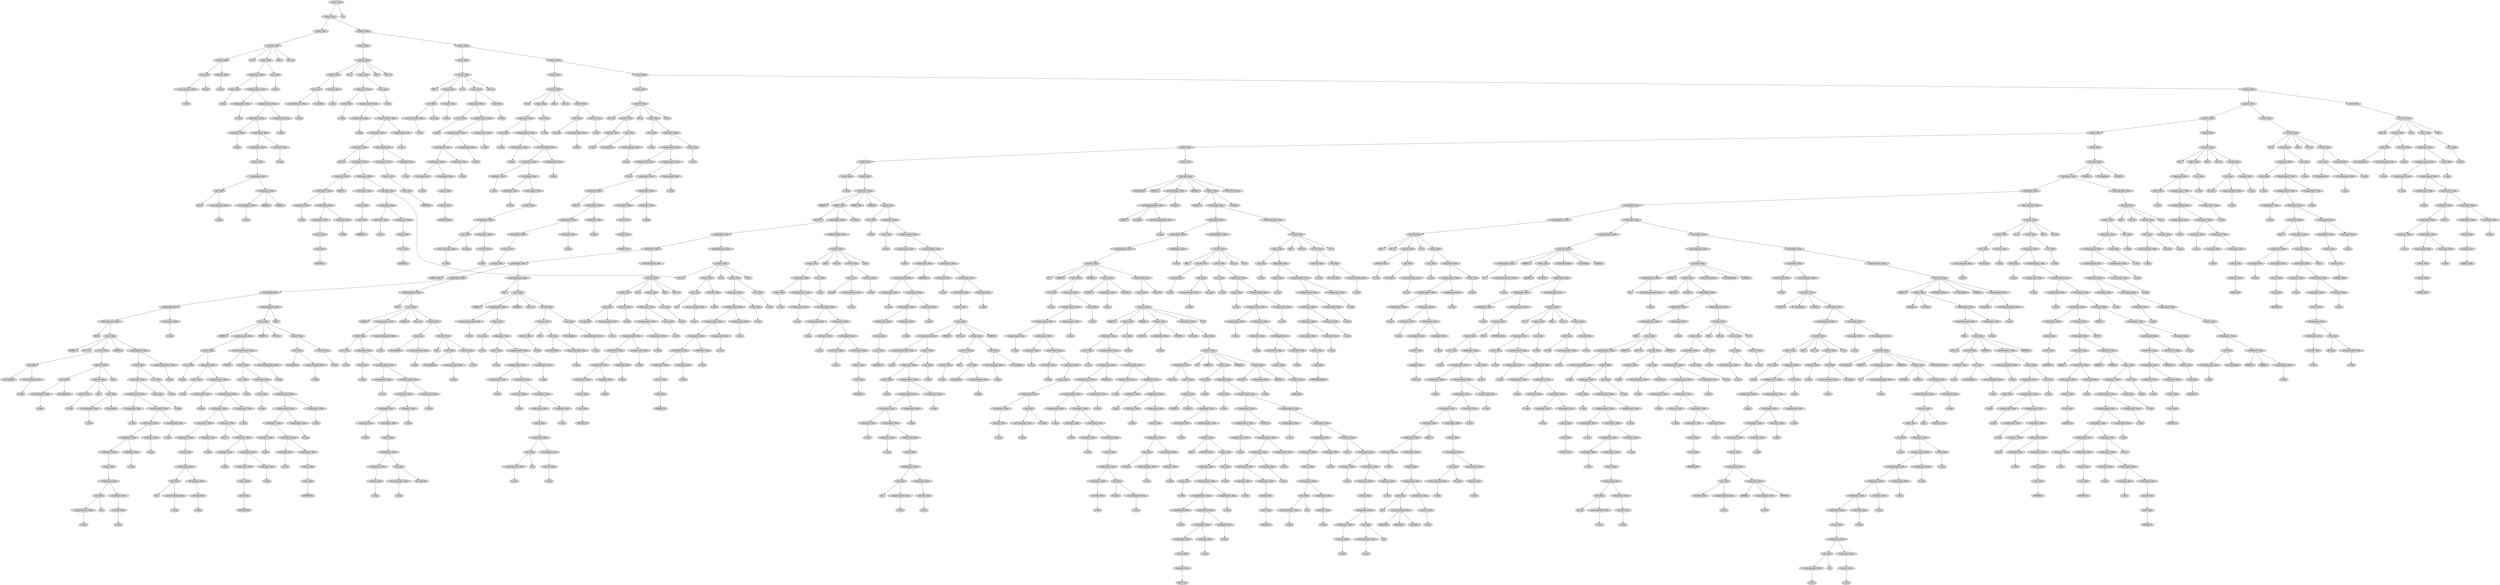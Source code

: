 digraph G {
	graph [ranksep=1.5 ratio=fill]
	node [style=filled]
	overlap=false
	9842544 [label="<prog>: None"]
	2194018 [label="<stmts>: None"]
	9842544 -> 2194018
	9302865 [label="<stmt>: None"]
	2194018 -> 9302865
	46205 [label="<var-dcl>: None"]
	9302865 -> 46205
	6559855 [label="SET: set"]
	46205 -> 6559855
	3716248 [label="<id-ref>: None"]
	46205 -> 3716248
	8904759 [label="<id>: None"]
	3716248 -> 8904759
	7206170 [label="ID: list1"]
	8904759 -> 7206170
	7857327 [label="<array-subscript>: None"]
	8904759 -> 7857327
	9886119 [label="λ: None"]
	7857327 -> 9886119
	145631 [label="<dot-ref>: None"]
	3716248 -> 145631
	377790 [label="λ: None"]
	145631 -> 377790
	2700203 [label="TO: to"]
	46205 -> 2700203
	9042240 [label="<expr>: None"]
	46205 -> 9042240
	3354884 [label="<logic-expr>: None"]
	9042240 -> 3354884
	4541977 [label="<compare-expr1>: None"]
	3354884 -> 4541977
	5647219 [label="<compare-expr2>: None"]
	4541977 -> 5647219
	8751641 [label="<arith-expr1>: None"]
	5647219 -> 8751641
	7266184 [label="<arith-expr2>: None"]
	8751641 -> 7266184
	5359345 [label="<arith-expr3>: None"]
	7266184 -> 5359345
	3607541 [label="<term>: None"]
	5359345 -> 3607541
	7429942 [label="<id-operation>: None"]
	3607541 -> 7429942
	5558026 [label="<id>: None"]
	7429942 -> 5558026
	6775158 [label="ID: List"]
	5558026 -> 6775158
	409097 [label="<array-subscript>: None"]
	5558026 -> 409097
	4516655 [label="λ: None"]
	409097 -> 4516655
	3632446 [label="<id-operator>: None"]
	7429942 -> 3632446
	9031156 [label="LPAREN: ("]
	3632446 -> 9031156
	3773642 [label="<actual-params>: None"]
	3632446 -> 3773642
	4123348 [label="λ: None"]
	3773642 -> 4123348
	4820486 [label="RPAREN: )"]
	3632446 -> 4820486
	7418201 [label="<arith-op2>: None"]
	7266184 -> 7418201
	3702657 [label="λ: None"]
	7418201 -> 3702657
	3352294 [label="<arith-op1>: None"]
	8751641 -> 3352294
	2252683 [label="λ: None"]
	3352294 -> 2252683
	6820382 [label="<compare-op2>: None"]
	5647219 -> 6820382
	6289171 [label="λ: None"]
	6820382 -> 6289171
	3634663 [label="<compare-op1>: None"]
	4541977 -> 3634663
	8383395 [label="λ: None"]
	3634663 -> 8383395
	5420417 [label="<and>: None"]
	3354884 -> 5420417
	1987383 [label="λ: None"]
	5420417 -> 1987383
	8548585 [label="<or>: None"]
	9042240 -> 8548585
	4730730 [label="λ: None"]
	8548585 -> 4730730
	3395419 [label="END: ;"]
	46205 -> 3395419
	7596874 [label="<stmts>: None"]
	2194018 -> 7596874
	6493435 [label="<stmt>: None"]
	7596874 -> 6493435
	9209357 [label="<var-dcl>: None"]
	6493435 -> 9209357
	7749769 [label="SET: set"]
	9209357 -> 7749769
	4145710 [label="<id-ref>: None"]
	9209357 -> 4145710
	4714845 [label="<id>: None"]
	4145710 -> 4714845
	1342784 [label="ID: number1"]
	4714845 -> 1342784
	658092 [label="<array-subscript>: None"]
	4714845 -> 658092
	882342 [label="λ: None"]
	658092 -> 882342
	1974783 [label="<dot-ref>: None"]
	4145710 -> 1974783
	2737925 [label="λ: None"]
	1974783 -> 2737925
	6982489 [label="TO: to"]
	9209357 -> 6982489
	315603 [label="<expr>: None"]
	9209357 -> 315603
	7078699 [label="<logic-expr>: None"]
	315603 -> 7078699
	9198788 [label="<compare-expr1>: None"]
	7078699 -> 9198788
	1980371 [label="<compare-expr2>: None"]
	9198788 -> 1980371
	9289882 [label="<arith-expr1>: None"]
	1980371 -> 9289882
	8403782 [label="<arith-expr2>: None"]
	9289882 -> 8403782
	7876223 [label="<arith-expr3>: None"]
	8403782 -> 7876223
	2253712 [label="<term>: None"]
	7876223 -> 2253712
	5936767 [label="<val>: None"]
	2253712 -> 5936767
	1342766 [label="INTEGER: 4"]
	5936767 -> 1342766
	4179027 [label="<arith-op2>: None"]
	8403782 -> 4179027
	6935678 [label="λ: None"]
	4179027 -> 6935678
	502508 [label="<arith-op1>: None"]
	9289882 -> 502508
	1563234 [label="PLUS: +"]
	502508 -> 1563234
	2806246 [label="<arith-expr1>: None"]
	502508 -> 2806246
	4877760 [label="<arith-expr2>: None"]
	2806246 -> 4877760
	244645 [label="<arith-expr3>: None"]
	4877760 -> 244645
	6387210 [label="<term>: None"]
	244645 -> 6387210
	1102630 [label="<val>: None"]
	6387210 -> 1102630
	9369127 [label="INTEGER: 2"]
	1102630 -> 9369127
	6753064 [label="<arith-op2>: None"]
	4877760 -> 6753064
	1870821 [label="MULT: *"]
	6753064 -> 1870821
	1089422 [label="<arith-expr2>: None"]
	6753064 -> 1089422
	629083 [label="<arith-expr3>: None"]
	1089422 -> 629083
	4331788 [label="<term>: None"]
	629083 -> 4331788
	9942469 [label="<val>: None"]
	4331788 -> 9942469
	3046581 [label="INTEGER: 3"]
	9942469 -> 3046581
	3619531 [label="<arith-op2>: None"]
	1089422 -> 3619531
	5599807 [label="λ: None"]
	3619531 -> 5599807
	6447984 [label="<arith-op1>: None"]
	2806246 -> 6447984
	4474684 [label="MINUS: -"]
	6447984 -> 4474684
	9766227 [label="<arith-expr1>: None"]
	6447984 -> 9766227
	9297901 [label="<arith-expr2>: None"]
	9766227 -> 9297901
	9401225 [label="<arith-expr3>: None"]
	9297901 -> 9401225
	9017547 [label="<term>: None"]
	9401225 -> 9017547
	6865521 [label="<val>: None"]
	9017547 -> 6865521
	9633723 [label="INTEGER: 4"]
	6865521 -> 9633723
	8910829 [label="<arith-op2>: None"]
	9297901 -> 8910829
	8960582 [label="λ: None"]
	8910829 -> 8960582
	1278427 [label="<arith-op1>: None"]
	9766227 -> 1278427
	4214796 [label="λ: None"]
	1278427 -> 4214796
	7122347 [label="<compare-op2>: None"]
	1980371 -> 7122347
	4631725 [label="λ: None"]
	7122347 -> 4631725
	3671314 [label="<compare-op1>: None"]
	9198788 -> 3671314
	1393265 [label="λ: None"]
	3671314 -> 1393265
	9701702 [label="<and>: None"]
	7078699 -> 9701702
	7642579 [label="λ: None"]
	9701702 -> 7642579
	653255 [label="<or>: None"]
	315603 -> 653255
	1099862 [label="λ: None"]
	653255 -> 1099862
	1717246 [label="END: ;"]
	9209357 -> 1717246
	6329410 [label="<stmts>: None"]
	7596874 -> 6329410
	5463943 [label="<stmt>: None"]
	6329410 -> 5463943
	7233484 [label="<var-dcl>: None"]
	5463943 -> 7233484
	9013350 [label="SET: set"]
	7233484 -> 9013350
	7848727 [label="<id-ref>: None"]
	7233484 -> 7848727
	2514960 [label="<id>: None"]
	7848727 -> 2514960
	6325268 [label="ID: string"]
	2514960 -> 6325268
	814703 [label="<array-subscript>: None"]
	2514960 -> 814703
	5088796 [label="λ: None"]
	814703 -> 5088796
	2564095 [label="<dot-ref>: None"]
	7848727 -> 2564095
	511147 [label="λ: None"]
	2564095 -> 511147
	4881158 [label="TO: to"]
	7233484 -> 4881158
	4429380 [label="<expr>: None"]
	7233484 -> 4429380
	9951755 [label="<logic-expr>: None"]
	4429380 -> 9951755
	6981285 [label="<compare-expr1>: None"]
	9951755 -> 6981285
	556501 [label="<compare-expr2>: None"]
	6981285 -> 556501
	2311553 [label="<arith-expr1>: None"]
	556501 -> 2311553
	7404814 [label="<arith-expr2>: None"]
	2311553 -> 7404814
	3269129 [label="<arith-expr3>: None"]
	7404814 -> 3269129
	2464906 [label="<term>: None"]
	3269129 -> 2464906
	2311408 [label="<string>: None"]
	2464906 -> 2311408
	5467825 [label="STRING: \"Hello\""]
	2311408 -> 5467825
	5645949 [label="<arith-op2>: None"]
	7404814 -> 5645949
	2441232 [label="λ: None"]
	5645949 -> 2441232
	562994 [label="<arith-op1>: None"]
	2311553 -> 562994
	6364720 [label="λ: None"]
	562994 -> 6364720
	813118 [label="<compare-op2>: None"]
	556501 -> 813118
	2407823 [label="λ: None"]
	813118 -> 2407823
	3565143 [label="<compare-op1>: None"]
	6981285 -> 3565143
	7548578 [label="λ: None"]
	3565143 -> 7548578
	5258181 [label="<and>: None"]
	9951755 -> 5258181
	5178955 [label="λ: None"]
	5258181 -> 5178955
	7422281 [label="<or>: None"]
	4429380 -> 7422281
	9616467 [label="λ: None"]
	7422281 -> 9616467
	2097178 [label="END: ;"]
	7233484 -> 2097178
	3871736 [label="<stmts>: None"]
	6329410 -> 3871736
	9751114 [label="<stmt>: None"]
	3871736 -> 9751114
	243880 [label="<var-dcl>: None"]
	9751114 -> 243880
	1914233 [label="SET: set"]
	243880 -> 1914233
	9293509 [label="<id-ref>: None"]
	243880 -> 9293509
	8071959 [label="<id>: None"]
	9293509 -> 8071959
	6322125 [label="ID: bacon"]
	8071959 -> 6322125
	1093354 [label="<array-subscript>: None"]
	8071959 -> 1093354
	7102826 [label="λ: None"]
	1093354 -> 7102826
	5559745 [label="<dot-ref>: None"]
	9293509 -> 5559745
	7086930 [label="λ: None"]
	5559745 -> 7086930
	4958848 [label="TO: to"]
	243880 -> 4958848
	5533656 [label="<expr>: None"]
	243880 -> 5533656
	5999181 [label="<logic-expr>: None"]
	5533656 -> 5999181
	2954419 [label="<compare-expr1>: None"]
	5999181 -> 2954419
	2717175 [label="<compare-expr2>: None"]
	2954419 -> 2717175
	9805104 [label="<arith-expr1>: None"]
	2717175 -> 9805104
	6955786 [label="<arith-expr2>: None"]
	9805104 -> 6955786
	1504849 [label="<arith-expr3>: None"]
	6955786 -> 1504849
	9389006 [label="<term>: None"]
	1504849 -> 9389006
	1357030 [label="<id-operation>: None"]
	9389006 -> 1357030
	1605350 [label="<id>: None"]
	1357030 -> 1605350
	191623 [label="ID: string"]
	1605350 -> 191623
	7444003 [label="<array-subscript>: None"]
	1605350 -> 7444003
	514840 [label="λ: None"]
	7444003 -> 514840
	7709079 [label="<id-operator>: None"]
	1357030 -> 7709079
	4947754 [label="<dot-ref>: None"]
	7709079 -> 4947754
	3421948 [label="λ: None"]
	4947754 -> 3421948
	4897227 [label="<arith-op2>: None"]
	6955786 -> 4897227
	958606 [label="λ: None"]
	4897227 -> 958606
	9463569 [label="<arith-op1>: None"]
	9805104 -> 9463569
	7126233 [label="λ: None"]
	9463569 -> 7126233
	5406877 [label="<compare-op2>: None"]
	2717175 -> 5406877
	5650736 [label="λ: None"]
	5406877 -> 5650736
	5993637 [label="<compare-op1>: None"]
	2954419 -> 5993637
	1533511 [label="λ: None"]
	5993637 -> 1533511
	997133 [label="<and>: None"]
	5999181 -> 997133
	2838369 [label="λ: None"]
	997133 -> 2838369
	5798450 [label="<or>: None"]
	5533656 -> 5798450
	4375053 [label="λ: None"]
	5798450 -> 4375053
	8948734 [label="END: ;"]
	243880 -> 8948734
	8921852 [label="<stmts>: None"]
	3871736 -> 8921852
	9610830 [label="<stmt>: None"]
	8921852 -> 9610830
	3549651 [label="<var-dcl>: None"]
	9610830 -> 3549651
	6763731 [label="SET: set"]
	3549651 -> 6763731
	5506628 [label="<id-ref>: None"]
	3549651 -> 5506628
	3982857 [label="<id>: None"]
	5506628 -> 3982857
	4922944 [label="ID: superString"]
	3982857 -> 4922944
	9507197 [label="<array-subscript>: None"]
	3982857 -> 9507197
	6680959 [label="λ: None"]
	9507197 -> 6680959
	4855973 [label="<dot-ref>: None"]
	5506628 -> 4855973
	892437 [label="λ: None"]
	4855973 -> 892437
	283316 [label="TO: to"]
	3549651 -> 283316
	5705604 [label="<expr>: None"]
	3549651 -> 5705604
	2843194 [label="<logic-expr>: None"]
	5705604 -> 2843194
	2868402 [label="<compare-expr1>: None"]
	2843194 -> 2868402
	9725693 [label="<compare-expr2>: None"]
	2868402 -> 9725693
	6673099 [label="<arith-expr1>: None"]
	9725693 -> 6673099
	1403928 [label="<arith-expr2>: None"]
	6673099 -> 1403928
	3257188 [label="<arith-expr3>: None"]
	1403928 -> 3257188
	1213151 [label="<term>: None"]
	3257188 -> 1213151
	3134061 [label="<string>: None"]
	1213151 -> 3134061
	6799267 [label="STRING: \"hey\""]
	3134061 -> 6799267
	2663468 [label="<arith-op2>: None"]
	1403928 -> 2663468
	7497141 [label="λ: None"]
	2663468 -> 7497141
	3644062 [label="<arith-op1>: None"]
	6673099 -> 3644062
	8975336 [label="PLUS: +"]
	3644062 -> 8975336
	7056223 [label="<arith-expr1>: None"]
	3644062 -> 7056223
	8607868 [label="<arith-expr2>: None"]
	7056223 -> 8607868
	7238330 [label="<arith-expr3>: None"]
	8607868 -> 7238330
	9463820 [label="<term>: None"]
	7238330 -> 9463820
	7128308 [label="<string>: None"]
	9463820 -> 7128308
	7621429 [label="STRING: \"baby\""]
	7128308 -> 7621429
	2150032 [label="<arith-op2>: None"]
	8607868 -> 2150032
	6435398 [label="λ: None"]
	2150032 -> 6435398
	3121454 [label="<arith-op1>: None"]
	7056223 -> 3121454
	9308364 [label="λ: None"]
	3121454 -> 9308364
	3545166 [label="<compare-op2>: None"]
	9725693 -> 3545166
	5746824 [label="λ: None"]
	3545166 -> 5746824
	5445002 [label="<compare-op1>: None"]
	2868402 -> 5445002
	9811043 [label="λ: None"]
	5445002 -> 9811043
	5069736 [label="<and>: None"]
	2843194 -> 5069736
	1618025 [label="λ: None"]
	5069736 -> 1618025
	7225712 [label="<or>: None"]
	5705604 -> 7225712
	2370907 [label="λ: None"]
	7225712 -> 2370907
	3607395 [label="END: ;"]
	3549651 -> 3607395
	2502703 [label="<stmts>: None"]
	8921852 -> 2502703
	557536 [label="<stmt>: None"]
	2502703 -> 557536
	2656287 [label="<var-dcl>: None"]
	557536 -> 2656287
	100359 [label="SET: set"]
	2656287 -> 100359
	501351 [label="<id-ref>: None"]
	2656287 -> 501351
	3165903 [label="<id>: None"]
	501351 -> 3165903
	1270055 [label="ID: numberString"]
	3165903 -> 1270055
	8080462 [label="<array-subscript>: None"]
	3165903 -> 8080462
	3788230 [label="λ: None"]
	8080462 -> 3788230
	6653555 [label="<dot-ref>: None"]
	501351 -> 6653555
	5050680 [label="λ: None"]
	6653555 -> 5050680
	227205 [label="TO: to"]
	2656287 -> 227205
	3390472 [label="<expr>: None"]
	2656287 -> 3390472
	6321570 [label="<logic-expr>: None"]
	3390472 -> 6321570
	6997950 [label="<compare-expr1>: None"]
	6321570 -> 6997950
	7404522 [label="<compare-expr2>: None"]
	6997950 -> 7404522
	1371553 [label="<arith-expr1>: None"]
	7404522 -> 1371553
	5836162 [label="<arith-expr2>: None"]
	1371553 -> 5836162
	2798477 [label="<arith-expr3>: None"]
	5836162 -> 2798477
	6584773 [label="<term>: None"]
	2798477 -> 6584773
	3739995 [label="<string>: None"]
	6584773 -> 3739995
	3366717 [label="STRING: \"high\""]
	3739995 -> 3366717
	2605027 [label="<arith-op2>: None"]
	5836162 -> 2605027
	3786545 [label="λ: None"]
	2605027 -> 3786545
	6609962 [label="<arith-op1>: None"]
	1371553 -> 6609962
	5697488 [label="PLUS: +"]
	6609962 -> 5697488
	5245150 [label="<arith-expr1>: None"]
	6609962 -> 5245150
	4396024 [label="<arith-expr2>: None"]
	5245150 -> 4396024
	341003 [label="<arith-expr3>: None"]
	4396024 -> 341003
	813406 [label="<term>: None"]
	341003 -> 813406
	1138765 [label="<string>: None"]
	813406 -> 1138765
	5406677 [label="STRING: \"five\""]
	1138765 -> 5406677
	180116 [label="<arith-op2>: None"]
	4396024 -> 180116
	9047522 [label="λ: None"]
	180116 -> 9047522
	4000814 [label="<arith-op1>: None"]
	5245150 -> 4000814
	8705971 [label="λ: None"]
	4000814 -> 8705971
	6604681 [label="<compare-op2>: None"]
	7404522 -> 6604681
	7775756 [label="λ: None"]
	6604681 -> 7775756
	3917606 [label="<compare-op1>: None"]
	6997950 -> 3917606
	6937352 [label="λ: None"]
	3917606 -> 6937352
	7673659 [label="<and>: None"]
	6321570 -> 7673659
	3994786 [label="λ: None"]
	7673659 -> 3994786
	1101190 [label="<or>: None"]
	3390472 -> 1101190
	1668997 [label="λ: None"]
	1101190 -> 1668997
	3787504 [label="END: ;"]
	2656287 -> 3787504
	2004920 [label="<stmts>: None"]
	2502703 -> 2004920
	4241256 [label="<stmt>: None"]
	2004920 -> 4241256
	2742295 [label="<var-dcl>: None"]
	4241256 -> 2742295
	8143278 [label="SET: set"]
	2742295 -> 8143278
	6130433 [label="<id-ref>: None"]
	2742295 -> 6130433
	2206267 [label="<id>: None"]
	6130433 -> 2206267
	3190937 [label="ID: numberString"]
	2206267 -> 3190937
	1937628 [label="<array-subscript>: None"]
	2206267 -> 1937628
	7928678 [label="λ: None"]
	1937628 -> 7928678
	8506036 [label="<dot-ref>: None"]
	6130433 -> 8506036
	5692073 [label="λ: None"]
	8506036 -> 5692073
	6448614 [label="TO: to"]
	2742295 -> 6448614
	5712771 [label="<expr>: None"]
	2742295 -> 5712771
	6050602 [label="<logic-expr>: None"]
	5712771 -> 6050602
	5140925 [label="<compare-expr1>: None"]
	6050602 -> 5140925
	7211415 [label="<compare-expr2>: None"]
	5140925 -> 7211415
	8562735 [label="<arith-expr1>: None"]
	7211415 -> 8562735
	1856350 [label="<arith-expr2>: None"]
	8562735 -> 1856350
	3226039 [label="<arith-expr3>: None"]
	1856350 -> 3226039
	7332850 [label="<term>: None"]
	3226039 -> 7332850
	6273694 [label="<string>: None"]
	7332850 -> 6273694
	635078 [label="STRING: \"high\""]
	6273694 -> 635078
	1102824 [label="<arith-op2>: None"]
	1856350 -> 1102824
	7578970 [label="λ: None"]
	1102824 -> 7578970
	1453141 [label="<arith-op1>: None"]
	8562735 -> 1453141
	3178172 [label="PLUS: +"]
	1453141 -> 3178172
	8600726 [label="<arith-expr1>: None"]
	1453141 -> 8600726
	510251 [label="<arith-expr2>: None"]
	8600726 -> 510251
	1571845 [label="<arith-expr3>: None"]
	510251 -> 1571845
	4806895 [label="<term>: None"]
	1571845 -> 4806895
	4463872 [label="<val>: None"]
	4806895 -> 4463872
	9643114 [label="INTEGER: 5"]
	4463872 -> 9643114
	8892291 [label="<arith-op2>: None"]
	510251 -> 8892291
	2156657 [label="λ: None"]
	8892291 -> 2156657
	4048485 [label="<arith-op1>: None"]
	8600726 -> 4048485
	9149995 [label="PLUS: +"]
	4048485 -> 9149995
	1150833 [label="<arith-expr1>: None"]
	4048485 -> 1150833
	4789608 [label="<arith-expr2>: None"]
	1150833 -> 4789608
	7584411 [label="<arith-expr3>: None"]
	4789608 -> 7584411
	7445532 [label="<term>: None"]
	7584411 -> 7445532
	1722962 [label="<id-operation>: None"]
	7445532 -> 1722962
	6732711 [label="<id>: None"]
	1722962 -> 6732711
	366252 [label="ID: bacon"]
	6732711 -> 366252
	1135371 [label="<array-subscript>: None"]
	6732711 -> 1135371
	6081190 [label="λ: None"]
	1135371 -> 6081190
	1147468 [label="<id-operator>: None"]
	1722962 -> 1147468
	2641998 [label="<dot-ref>: None"]
	1147468 -> 2641998
	6292302 [label="λ: None"]
	2641998 -> 6292302
	7821421 [label="<arith-op2>: None"]
	4789608 -> 7821421
	2265490 [label="λ: None"]
	7821421 -> 2265490
	8961795 [label="<arith-op1>: None"]
	1150833 -> 8961795
	3192717 [label="λ: None"]
	8961795 -> 3192717
	2429507 [label="<compare-op2>: None"]
	7211415 -> 2429507
	1891836 [label="λ: None"]
	2429507 -> 1891836
	8252770 [label="<compare-op1>: None"]
	5140925 -> 8252770
	7368081 [label="λ: None"]
	8252770 -> 7368081
	1144981 [label="<and>: None"]
	6050602 -> 1144981
	8418484 [label="λ: None"]
	1144981 -> 8418484
	5849488 [label="<or>: None"]
	5712771 -> 5849488
	6195195 [label="λ: None"]
	5849488 -> 6195195
	3405842 [label="END: ;"]
	2742295 -> 3405842
	3632648 [label="<stmts>: None"]
	2004920 -> 3632648
	323446 [label="<stmt>: None"]
	3632648 -> 323446
	5234661 [label="<var-dcl>: None"]
	323446 -> 5234661
	5773206 [label="SET: set"]
	5234661 -> 5773206
	7555401 [label="<id-ref>: None"]
	5234661 -> 7555401
	1414865 [label="<id>: None"]
	7555401 -> 1414865
	6166778 [label="ID: input1"]
	1414865 -> 6166778
	8156964 [label="<array-subscript>: None"]
	1414865 -> 8156964
	1070041 [label="λ: None"]
	8156964 -> 1070041
	7403226 [label="<dot-ref>: None"]
	7555401 -> 7403226
	6794202 [label="λ: None"]
	7403226 -> 6794202
	7996159 [label="TO: to"]
	5234661 -> 7996159
	7620688 [label="<expr>: None"]
	5234661 -> 7620688
	3990889 [label="<logic-expr>: None"]
	7620688 -> 3990889
	7694375 [label="<compare-expr1>: None"]
	3990889 -> 7694375
	6769100 [label="<compare-expr2>: None"]
	7694375 -> 6769100
	2554222 [label="<arith-expr1>: None"]
	6769100 -> 2554222
	5119765 [label="<arith-expr2>: None"]
	2554222 -> 5119765
	1674226 [label="<arith-expr3>: None"]
	5119765 -> 1674226
	1310695 [label="<term>: None"]
	1674226 -> 1310695
	5583667 [label="<boolean>: None"]
	1310695 -> 5583667
	2275834 [label="BOOL: false"]
	5583667 -> 2275834
	2572325 [label="<arith-op2>: None"]
	5119765 -> 2572325
	6830199 [label="λ: None"]
	2572325 -> 6830199
	5474582 [label="<arith-op1>: None"]
	2554222 -> 5474582
	1798309 [label="λ: None"]
	5474582 -> 1798309
	8219615 [label="<compare-op2>: None"]
	6769100 -> 8219615
	6442230 [label="λ: None"]
	8219615 -> 6442230
	5859704 [label="<compare-op1>: None"]
	7694375 -> 5859704
	8237343 [label="λ: None"]
	5859704 -> 8237343
	9326616 [label="<and>: None"]
	3990889 -> 9326616
	8576231 [label="λ: None"]
	9326616 -> 8576231
	1667723 [label="<or>: None"]
	7620688 -> 1667723
	2009533 [label="λ: None"]
	1667723 -> 2009533
	327636 [label="END: ;"]
	5234661 -> 327636
	2640364 [label="<stmts>: None"]
	3632648 -> 2640364
	2052423 [label="<stmt>: None"]
	2640364 -> 2052423
	8310166 [label="<class-dcl>: None"]
	2052423 -> 8310166
	7824711 [label="ID: LivingRoom"]
	8310166 -> 7824711
	772723 [label="LCURLY: {"]
	8310166 -> 772723
	7390633 [label="<class-body>: None"]
	8310166 -> 7390633
	5554445 [label="<class-body-part>: None"]
	7390633 -> 5554445
	9195901 [label="<var-dcl>: None"]
	5554445 -> 9195901
	9849603 [label="SET: set"]
	9195901 -> 9849603
	4713798 [label="<id-ref>: None"]
	9195901 -> 4713798
	9523045 [label="<id>: None"]
	4713798 -> 9523045
	424145 [label="ID: temp1"]
	9523045 -> 424145
	4375460 [label="<array-subscript>: None"]
	9523045 -> 4375460
	1226220 [label="λ: None"]
	4375460 -> 1226220
	1738795 [label="<dot-ref>: None"]
	4713798 -> 1738795
	547023 [label="λ: None"]
	1738795 -> 547023
	1265030 [label="TO: to"]
	9195901 -> 1265030
	5947563 [label="<expr>: None"]
	9195901 -> 5947563
	6713474 [label="<logic-expr>: None"]
	5947563 -> 6713474
	1386313 [label="<compare-expr1>: None"]
	6713474 -> 1386313
	323522 [label="<compare-expr2>: None"]
	1386313 -> 323522
	4811056 [label="<arith-expr1>: None"]
	323522 -> 4811056
	8302280 [label="<arith-expr2>: None"]
	4811056 -> 8302280
	2324614 [label="<arith-expr3>: None"]
	8302280 -> 2324614
	4863107 [label="<term>: None"]
	2324614 -> 4863107
	8898598 [label="<id-operation>: None"]
	4863107 -> 8898598
	6422360 [label="<id>: None"]
	8898598 -> 6422360
	4898007 [label="ID: Thermometer"]
	6422360 -> 4898007
	3858582 [label="<array-subscript>: None"]
	6422360 -> 3858582
	1261529 [label="λ: None"]
	3858582 -> 1261529
	9081370 [label="<id-operator>: None"]
	8898598 -> 9081370
	4529447 [label="LPAREN: ("]
	9081370 -> 4529447
	1398741 [label="<actual-params>: None"]
	9081370 -> 1398741
	2377066 [label="λ: None"]
	1398741 -> 2377066
	5940440 [label="RPAREN: )"]
	9081370 -> 5940440
	8596522 [label="<arith-op2>: None"]
	8302280 -> 8596522
	3457813 [label="λ: None"]
	8596522 -> 3457813
	5059897 [label="<arith-op1>: None"]
	4811056 -> 5059897
	6666169 [label="λ: None"]
	5059897 -> 6666169
	8838866 [label="<compare-op2>: None"]
	323522 -> 8838866
	4104661 [label="λ: None"]
	8838866 -> 4104661
	552613 [label="<compare-op1>: None"]
	1386313 -> 552613
	1029550 [label="λ: None"]
	552613 -> 1029550
	995262 [label="<and>: None"]
	6713474 -> 995262
	2904330 [label="λ: None"]
	995262 -> 2904330
	4367194 [label="<or>: None"]
	5947563 -> 4367194
	5981104 [label="λ: None"]
	4367194 -> 5981104
	6150169 [label="END: ;"]
	9195901 -> 6150169
	9611516 [label="<class-body>: None"]
	7390633 -> 9611516
	1052012 [label="<class-body-part>: None"]
	9611516 -> 1052012
	7591669 [label="<var-dcl>: None"]
	1052012 -> 7591669
	8584691 [label="SET: set"]
	7591669 -> 8584691
	5568501 [label="<id-ref>: None"]
	7591669 -> 5568501
	7324436 [label="<id>: None"]
	5568501 -> 7324436
	9892377 [label="ID: constant"]
	7324436 -> 9892377
	8137510 [label="<array-subscript>: None"]
	7324436 -> 8137510
	1422712 [label="λ: None"]
	8137510 -> 1422712
	4750093 [label="<dot-ref>: None"]
	5568501 -> 4750093
	2594383 [label="λ: None"]
	4750093 -> 2594383
	2404135 [label="TO: to"]
	7591669 -> 2404135
	915414 [label="<expr>: None"]
	7591669 -> 915414
	6527536 [label="<logic-expr>: None"]
	915414 -> 6527536
	57761 [label="<compare-expr1>: None"]
	6527536 -> 57761
	6343832 [label="<compare-expr2>: None"]
	57761 -> 6343832
	7580322 [label="<arith-expr1>: None"]
	6343832 -> 7580322
	8059938 [label="<arith-expr2>: None"]
	7580322 -> 8059938
	6718728 [label="<arith-expr3>: None"]
	8059938 -> 6718728
	192938 [label="<term>: None"]
	6718728 -> 192938
	8135928 [label="<val>: None"]
	192938 -> 8135928
	8559175 [label="INTEGER: 5"]
	8135928 -> 8559175
	805950 [label="<arith-op2>: None"]
	8059938 -> 805950
	3430961 [label="MULT: *"]
	805950 -> 3430961
	2497369 [label="<arith-expr2>: None"]
	805950 -> 2497369
	1188447 [label="<arith-expr3>: None"]
	2497369 -> 1188447
	9627261 [label="LPAREN: ("]
	1188447 -> 9627261
	8943677 [label="<expr>: None"]
	1188447 -> 8943677
	354571 [label="<logic-expr>: None"]
	8943677 -> 354571
	7972764 [label="<compare-expr1>: None"]
	354571 -> 7972764
	8618471 [label="<compare-expr2>: None"]
	7972764 -> 8618471
	9735758 [label="<arith-expr1>: None"]
	8618471 -> 9735758
	9820077 [label="<arith-expr2>: None"]
	9735758 -> 9820077
	719552 [label="<arith-expr3>: None"]
	9820077 -> 719552
	4348725 [label="<term>: None"]
	719552 -> 4348725
	1888490 [label="<val>: None"]
	4348725 -> 1888490
	6250127 [label="INTEGER: 10"]
	1888490 -> 6250127
	3137800 [label="<arith-op2>: None"]
	9820077 -> 3137800
	706755 [label="λ: None"]
	3137800 -> 706755
	6709576 [label="<arith-op1>: None"]
	9735758 -> 6709576
	7344032 [label="PLUS: +"]
	6709576 -> 7344032
	4355840 [label="<arith-expr1>: None"]
	6709576 -> 4355840
	187122 [label="<arith-expr2>: None"]
	4355840 -> 187122
	2443239 [label="<arith-expr3>: None"]
	187122 -> 2443239
	6993159 [label="<term>: None"]
	2443239 -> 6993159
	8143210 [label="<val>: None"]
	6993159 -> 8143210
	4197092 [label="INTEGER: 4"]
	8143210 -> 4197092
	8458371 [label="<arith-op2>: None"]
	187122 -> 8458371
	7259519 [label="λ: None"]
	8458371 -> 7259519
	5495852 [label="<arith-op1>: None"]
	4355840 -> 5495852
	4240478 [label="λ: None"]
	5495852 -> 4240478
	2215209 [label="<compare-op2>: None"]
	8618471 -> 2215209
	1376581 [label="λ: None"]
	2215209 -> 1376581
	5882451 [label="<compare-op1>: None"]
	7972764 -> 5882451
	9238774 [label="λ: None"]
	5882451 -> 9238774
	2840412 [label="<and>: None"]
	354571 -> 2840412
	3398043 [label="λ: None"]
	2840412 -> 3398043
	7876773 [label="<or>: None"]
	8943677 -> 7876773
	7328923 [label="λ: None"]
	7876773 -> 7328923
	2707090 [label="RPAREN: )"]
	1188447 -> 2707090
	9684665 [label="<arith-op2>: None"]
	2497369 -> 9684665
	9679775 [label="DIVIDE: /"]
	9684665 -> 9679775
	4377636 [label="<arith-expr2>: None"]
	9684665 -> 4377636
	6700910 [label="<arith-expr3>: None"]
	4377636 -> 6700910
	8568055 [label="<term>: None"]
	6700910 -> 8568055
	2386377 [label="<val>: None"]
	8568055 -> 2386377
	5952868 [label="INTEGER: 4"]
	2386377 -> 5952868
	1612011 [label="<arith-op2>: None"]
	4377636 -> 1612011
	2416387 [label="λ: None"]
	1612011 -> 2416387
	9290728 [label="<arith-op1>: None"]
	7580322 -> 9290728
	1335600 [label="MINUS: -"]
	9290728 -> 1335600
	3480455 [label="<arith-expr1>: None"]
	9290728 -> 3480455
	1005550 [label="<arith-expr2>: None"]
	3480455 -> 1005550
	5201421 [label="<arith-expr3>: None"]
	1005550 -> 5201421
	7278242 [label="<term>: None"]
	5201421 -> 7278242
	351279 [label="<val>: None"]
	7278242 -> 351279
	5722248 [label="INTEGER: 3"]
	351279 -> 5722248
	6362214 [label="<arith-op2>: None"]
	1005550 -> 6362214
	3654028 [label="MODULO: %"]
	6362214 -> 3654028
	1808386 [label="<arith-expr2>: None"]
	6362214 -> 1808386
	4682716 [label="<arith-expr3>: None"]
	1808386 -> 4682716
	8823485 [label="<term>: None"]
	4682716 -> 8823485
	9352178 [label="<val>: None"]
	8823485 -> 9352178
	8852837 [label="INTEGER: 2"]
	9352178 -> 8852837
	7138488 [label="<arith-op2>: None"]
	1808386 -> 7138488
	8083992 [label="λ: None"]
	7138488 -> 8083992
	8235549 [label="<arith-op1>: None"]
	3480455 -> 8235549
	4032981 [label="λ: None"]
	8235549 -> 4032981
	8254270 [label="<compare-op2>: None"]
	6343832 -> 8254270
	2576355 [label="λ: None"]
	8254270 -> 2576355
	8308885 [label="<compare-op1>: None"]
	57761 -> 8308885
	5448439 [label="λ: None"]
	8308885 -> 5448439
	1179581 [label="<and>: None"]
	6527536 -> 1179581
	1450163 [label="λ: None"]
	1179581 -> 1450163
	2659664 [label="<or>: None"]
	915414 -> 2659664
	4211966 [label="λ: None"]
	2659664 -> 4211966
	8694101 [label="END: ;"]
	7591669 -> 8694101
	2617013 [label="<class-body>: None"]
	9611516 -> 2617013
	3221969 [label="<class-body-part>: None"]
	2617013 -> 3221969
	125758 [label="<var-dcl>: None"]
	3221969 -> 125758
	7686712 [label="SET: set"]
	125758 -> 7686712
	5045403 [label="<id-ref>: None"]
	125758 -> 5045403
	9399507 [label="<id>: None"]
	5045403 -> 9399507
	8635823 [label="ID: window1"]
	9399507 -> 8635823
	9897080 [label="<array-subscript>: None"]
	9399507 -> 9897080
	2308184 [label="λ: None"]
	9897080 -> 2308184
	9556114 [label="<dot-ref>: None"]
	5045403 -> 9556114
	5648232 [label="λ: None"]
	9556114 -> 5648232
	8458431 [label="TO: to"]
	125758 -> 8458431
	1484136 [label="<expr>: None"]
	125758 -> 1484136
	5849627 [label="<logic-expr>: None"]
	1484136 -> 5849627
	1884665 [label="<compare-expr1>: None"]
	5849627 -> 1884665
	5056631 [label="<compare-expr2>: None"]
	1884665 -> 5056631
	5507000 [label="<arith-expr1>: None"]
	5056631 -> 5507000
	510154 [label="<arith-expr2>: None"]
	5507000 -> 510154
	3636671 [label="<arith-expr3>: None"]
	510154 -> 3636671
	3601801 [label="<term>: None"]
	3636671 -> 3601801
	1734475 [label="<boolean>: None"]
	3601801 -> 1734475
	9418481 [label="BOOL: off"]
	1734475 -> 9418481
	3301116 [label="<arith-op2>: None"]
	510154 -> 3301116
	3264120 [label="λ: None"]
	3301116 -> 3264120
	2432866 [label="<arith-op1>: None"]
	5507000 -> 2432866
	6620918 [label="λ: None"]
	2432866 -> 6620918
	3665950 [label="<compare-op2>: None"]
	5056631 -> 3665950
	6629739 [label="λ: None"]
	3665950 -> 6629739
	9451857 [label="<compare-op1>: None"]
	1884665 -> 9451857
	1994840 [label="λ: None"]
	9451857 -> 1994840
	2717078 [label="<and>: None"]
	5849627 -> 2717078
	2186694 [label="λ: None"]
	2717078 -> 2186694
	5216573 [label="<or>: None"]
	1484136 -> 5216573
	3837120 [label="λ: None"]
	5216573 -> 3837120
	88459 [label="END: ;"]
	125758 -> 88459
	2417576 [label="<class-body>: None"]
	2617013 -> 2417576
	1284492 [label="<class-body-part>: None"]
	2417576 -> 1284492
	9632756 [label="<func-dcl>: None"]
	1284492 -> 9632756
	7845587 [label="FUNCTION: function"]
	9632756 -> 7845587
	1429659 [label="ID: getTemp1"]
	9632756 -> 1429659
	1301515 [label="LPAREN: ("]
	9632756 -> 1301515
	1248973 [label="<formal-params>: None"]
	9632756 -> 1248973
	4233205 [label="ID: n"]
	1248973 -> 4233205
	8305023 [label="<multi-formal-params>: None"]
	1248973 -> 8305023
	2322953 [label="λ: None"]
	8305023 -> 2322953
	8267902 [label="RPAREN: )"]
	9632756 -> 8267902
	5914216 [label="<block>: None"]
	9632756 -> 5914216
	3811069 [label="LCURLY: {"]
	5914216 -> 3811069
	2801347 [label="<block-body>: None"]
	5914216 -> 2801347
	2662878 [label="<block-body-part>: None"]
	2801347 -> 2662878
	43394 [label="<var-dcl>: None"]
	2662878 -> 43394
	954394 [label="SET: set"]
	43394 -> 954394
	5892223 [label="<id-ref>: None"]
	43394 -> 5892223
	7554611 [label="<id>: None"]
	5892223 -> 7554611
	5980759 [label="ID: dab"]
	7554611 -> 5980759
	778685 [label="<array-subscript>: None"]
	7554611 -> 778685
	7572352 [label="λ: None"]
	778685 -> 7572352
	8407208 [label="<dot-ref>: None"]
	5892223 -> 8407208
	4711331 [label="λ: None"]
	8407208 -> 4711331
	2939895 [label="TO: to"]
	43394 -> 2939895
	861446 [label="<expr>: None"]
	43394 -> 861446
	1976990 [label="<logic-expr>: None"]
	861446 -> 1976990
	8312947 [label="<compare-expr1>: None"]
	1976990 -> 8312947
	9652447 [label="<compare-expr2>: None"]
	8312947 -> 9652447
	2680309 [label="<arith-expr1>: None"]
	9652447 -> 2680309
	7866622 [label="<arith-expr2>: None"]
	2680309 -> 7866622
	4392280 [label="<arith-expr3>: None"]
	7866622 -> 4392280
	1437936 [label="<term>: None"]
	4392280 -> 1437936
	6268770 [label="<val>: None"]
	1437936 -> 6268770
	7598826 [label="FLOAT: 1234.2"]
	6268770 -> 7598826
	9716638 [label="<arith-op2>: None"]
	7866622 -> 9716638
	4424223 [label="λ: None"]
	9716638 -> 4424223
	671382 [label="<arith-op1>: None"]
	2680309 -> 671382
	8513435 [label="λ: None"]
	671382 -> 8513435
	517907 [label="<compare-op2>: None"]
	9652447 -> 517907
	971486 [label="λ: None"]
	517907 -> 971486
	2824509 [label="<compare-op1>: None"]
	8312947 -> 2824509
	1197231 [label="λ: None"]
	2824509 -> 1197231
	9359215 [label="<and>: None"]
	1976990 -> 9359215
	3757515 [label="λ: None"]
	9359215 -> 3757515
	7276815 [label="<or>: None"]
	861446 -> 7276815
	1674283 [label="λ: None"]
	7276815 -> 1674283
	4006819 [label="END: ;"]
	43394 -> 4006819
	998799 [label="<block-body>: None"]
	2801347 -> 998799
	4472563 [label="<block-body-part>: None"]
	998799 -> 4472563
	5077331 [label="<return>: None"]
	4472563 -> 5077331
	6421270 [label="RETURN: return"]
	5077331 -> 6421270
	6838576 [label="<expr>: None"]
	5077331 -> 6838576
	1843061 [label="<logic-expr>: None"]
	6838576 -> 1843061
	9216803 [label="<compare-expr1>: None"]
	1843061 -> 9216803
	6102647 [label="<compare-expr2>: None"]
	9216803 -> 6102647
	5056180 [label="<arith-expr1>: None"]
	6102647 -> 5056180
	3123013 [label="<arith-expr2>: None"]
	5056180 -> 3123013
	3354413 [label="<arith-expr3>: None"]
	3123013 -> 3354413
	2266709 [label="<term>: None"]
	3354413 -> 2266709
	726061 [label="<id-operation>: None"]
	2266709 -> 726061
	4911587 [label="<id>: None"]
	726061 -> 4911587
	2579643 [label="ID: temp1"]
	4911587 -> 2579643
	9416671 [label="<array-subscript>: None"]
	4911587 -> 9416671
	1466133 [label="λ: None"]
	9416671 -> 1466133
	3638403 [label="<id-operator>: None"]
	726061 -> 3638403
	2367433 [label="<dot-ref>: None"]
	3638403 -> 2367433
	4403390 [label="λ: None"]
	2367433 -> 4403390
	3335056 [label="<arith-op2>: None"]
	3123013 -> 3335056
	9906423 [label="MULT: *"]
	3335056 -> 9906423
	3384316 [label="<arith-expr2>: None"]
	3335056 -> 3384316
	829484 [label="<arith-expr3>: None"]
	3384316 -> 829484
	7131861 [label="<term>: None"]
	829484 -> 7131861
	8589056 [label="<id-operation>: None"]
	7131861 -> 8589056
	699465 [label="<id>: None"]
	8589056 -> 699465
	8635781 [label="ID: n"]
	699465 -> 8635781
	8639042 [label="<array-subscript>: None"]
	699465 -> 8639042
	3915349 [label="LSQUARE: ["]
	8639042 -> 3915349
	615059 [label="INTEGER: 4"]
	8639042 -> 615059
	7182773 [label="RSQUARE: ]"]
	8639042 -> 7182773
	9167661 [label="<id-operator>: None"]
	8589056 -> 9167661
	3554768 [label="<dot-ref>: None"]
	9167661 -> 3554768
	1607663 [label="λ: None"]
	3554768 -> 1607663
	339020 [label="<arith-op2>: None"]
	3384316 -> 339020
	3612927 [label="λ: None"]
	339020 -> 3612927
	4540747 [label="<arith-op1>: None"]
	5056180 -> 4540747
	3422006 [label="λ: None"]
	4540747 -> 3422006
	926191 [label="<compare-op2>: None"]
	6102647 -> 926191
	6340896 [label="λ: None"]
	926191 -> 6340896
	5611204 [label="<compare-op1>: None"]
	9216803 -> 5611204
	6368931 [label="λ: None"]
	5611204 -> 6368931
	2104097 [label="<and>: None"]
	1843061 -> 2104097
	9041153 [label="λ: None"]
	2104097 -> 9041153
	7631920 [label="<or>: None"]
	6838576 -> 7631920
	4823241 [label="λ: None"]
	7631920 -> 4823241
	8867122 [label="END: ;"]
	5077331 -> 8867122
	5742972 [label="<block-body>: None"]
	998799 -> 5742972
	7618890 [label="λ: None"]
	5742972 -> 7618890
	3577070 [label="RCURLY: }"]
	5914216 -> 3577070
	9329109 [label="<class-body>: None"]
	2417576 -> 9329109
	8605650 [label="<class-body-part>: None"]
	9329109 -> 8605650
	7171986 [label="<func-dcl>: None"]
	8605650 -> 7171986
	1139441 [label="FUNCTION: function"]
	7171986 -> 1139441
	3639104 [label="ID: openWindow"]
	7171986 -> 3639104
	2589069 [label="LPAREN: ("]
	7171986 -> 2589069
	1238934 [label="<formal-params>: None"]
	7171986 -> 1238934
	9783183 [label="ID: x"]
	1238934 -> 9783183
	7361399 [label="<multi-formal-params>: None"]
	1238934 -> 7361399
	6711711 [label="λ: None"]
	7361399 -> 6711711
	7718584 [label="RPAREN: )"]
	7171986 -> 7718584
	7463899 [label="<block>: None"]
	7171986 -> 7463899
	8694769 [label="LCURLY: {"]
	7463899 -> 8694769
	1419386 [label="<block-body>: None"]
	7463899 -> 1419386
	3919619 [label="<block-body-part>: None"]
	1419386 -> 3919619
	363469 [label="<var-dcl>: None"]
	3919619 -> 363469
	4319276 [label="SET: set"]
	363469 -> 4319276
	6641744 [label="<id-ref>: None"]
	363469 -> 6641744
	6460988 [label="<id>: None"]
	6641744 -> 6460988
	9103137 [label="ID: clap"]
	6460988 -> 9103137
	606975 [label="<array-subscript>: None"]
	6460988 -> 606975
	1638765 [label="λ: None"]
	606975 -> 1638765
	154912 [label="<dot-ref>: None"]
	6641744 -> 154912
	4709439 [label="λ: None"]
	154912 -> 4709439
	9773745 [label="TO: to"]
	363469 -> 9773745
	7464579 [label="<expr>: None"]
	363469 -> 7464579
	4719228 [label="<logic-expr>: None"]
	7464579 -> 4719228
	770258 [label="<compare-expr1>: None"]
	4719228 -> 770258
	5509841 [label="<compare-expr2>: None"]
	770258 -> 5509841
	3004097 [label="<arith-expr1>: None"]
	5509841 -> 3004097
	1858479 [label="<arith-expr2>: None"]
	3004097 -> 1858479
	4422471 [label="<arith-expr3>: None"]
	1858479 -> 4422471
	6414559 [label="<term>: None"]
	4422471 -> 6414559
	5970482 [label="<val>: None"]
	6414559 -> 5970482
	4911152 [label="INTEGER: 987"]
	5970482 -> 4911152
	4578299 [label="<arith-op2>: None"]
	1858479 -> 4578299
	2283226 [label="λ: None"]
	4578299 -> 2283226
	5044629 [label="<arith-op1>: None"]
	3004097 -> 5044629
	224384 [label="λ: None"]
	5044629 -> 224384
	5147881 [label="<compare-op2>: None"]
	5509841 -> 5147881
	8458140 [label="λ: None"]
	5147881 -> 8458140
	6255123 [label="<compare-op1>: None"]
	770258 -> 6255123
	9406841 [label="λ: None"]
	6255123 -> 9406841
	5410631 [label="<and>: None"]
	4719228 -> 5410631
	9716822 [label="λ: None"]
	5410631 -> 9716822
	1770827 [label="<or>: None"]
	7464579 -> 1770827
	888497 [label="λ: None"]
	1770827 -> 888497
	4816157 [label="END: ;"]
	363469 -> 4816157
	3236241 [label="<block-body>: None"]
	1419386 -> 3236241
	2287834 [label="<block-body-part>: None"]
	3236241 -> 2287834
	9636947 [label="<run>: None"]
	2287834 -> 9636947
	1384899 [label="RUN: run"]
	9636947 -> 1384899
	2244705 [label="<id-ref>: None"]
	9636947 -> 2244705
	3374845 [label="<id>: None"]
	2244705 -> 3374845
	6776108 [label="ID: getTemp1"]
	3374845 -> 6776108
	5684666 [label="<array-subscript>: None"]
	3374845 -> 5684666
	7839770 [label="λ: None"]
	5684666 -> 7839770
	2225672 [label="<dot-ref>: None"]
	2244705 -> 2225672
	3769540 [label="λ: None"]
	2225672 -> 3769540
	7105697 [label="LPAREN: ("]
	9636947 -> 7105697
	4482848 [label="<actual-params>: None"]
	9636947 -> 4482848
	5450517 [label="<expr>: None"]
	4482848 -> 5450517
	8094670 [label="<logic-expr>: None"]
	5450517 -> 8094670
	4032366 [label="<compare-expr1>: None"]
	8094670 -> 4032366
	8150373 [label="<compare-expr2>: None"]
	4032366 -> 8150373
	6516397 [label="<arith-expr1>: None"]
	8150373 -> 6516397
	299745 [label="<arith-expr2>: None"]
	6516397 -> 299745
	7550090 [label="<arith-expr3>: None"]
	299745 -> 7550090
	6410960 [label="<term>: None"]
	7550090 -> 6410960
	1852805 [label="<id-operation>: None"]
	6410960 -> 1852805
	1746230 [label="<id>: None"]
	1852805 -> 1746230
	5643343 [label="ID: clap"]
	1746230 -> 5643343
	1118636 [label="<array-subscript>: None"]
	1746230 -> 1118636
	6374363 [label="λ: None"]
	1118636 -> 6374363
	2512245 [label="<id-operator>: None"]
	1852805 -> 2512245
	5988436 [label="<dot-ref>: None"]
	2512245 -> 5988436
	3301618 [label="λ: None"]
	5988436 -> 3301618
	6817038 [label="<arith-op2>: None"]
	299745 -> 6817038
	5696236 [label="λ: None"]
	6817038 -> 5696236
	10975 [label="<arith-op1>: None"]
	6516397 -> 10975
	9441972 [label="λ: None"]
	10975 -> 9441972
	1202451 [label="<compare-op2>: None"]
	8150373 -> 1202451
	8789166 [label="λ: None"]
	1202451 -> 8789166
	8386508 [label="<compare-op1>: None"]
	4032366 -> 8386508
	1989820 [label="λ: None"]
	8386508 -> 1989820
	7065130 [label="<and>: None"]
	8094670 -> 7065130
	9757707 [label="λ: None"]
	7065130 -> 9757707
	1448814 [label="<or>: None"]
	5450517 -> 1448814
	379306 [label="λ: None"]
	1448814 -> 379306
	7586781 [label="<multi-actual-params>: None"]
	4482848 -> 7586781
	4031820 [label="λ: None"]
	7586781 -> 4031820
	8650126 [label="RPAREN: )"]
	9636947 -> 8650126
	2884935 [label="END: ;"]
	2287834 -> 2884935
	9166748 [label="<block-body>: None"]
	3236241 -> 9166748
	8018237 [label="λ: None"]
	9166748 -> 8018237
	6690741 [label="RCURLY: }"]
	7463899 -> 6690741
	9880473 [label="<class-body>: None"]
	9329109 -> 9880473
	8079665 [label="<class-body-part>: None"]
	9880473 -> 8079665
	5553167 [label="<func-dcl>: None"]
	8079665 -> 5553167
	656365 [label="FUNCTION: function"]
	5553167 -> 656365
	9597363 [label="ID: closeWindow"]
	5553167 -> 9597363
	8728962 [label="LPAREN: ("]
	5553167 -> 8728962
	2161330 [label="<formal-params>: None"]
	5553167 -> 2161330
	9194672 [label="ID: window2"]
	2161330 -> 9194672
	404752 [label="<multi-formal-params>: None"]
	2161330 -> 404752
	2104703 [label="λ: None"]
	404752 -> 2104703
	2226347 [label="RPAREN: )"]
	5553167 -> 2226347
	4930637 [label="<block>: None"]
	5553167 -> 4930637
	9899439 [label="LCURLY: {"]
	4930637 -> 9899439
	6973345 [label="<block-body>: None"]
	4930637 -> 6973345
	310630 [label="<block-body-part>: None"]
	6973345 -> 310630
	1246305 [label="<run>: None"]
	310630 -> 1246305
	1009917 [label="RUN: run"]
	1246305 -> 1009917
	5073416 [label="<id-ref>: None"]
	1246305 -> 5073416
	7218775 [label="<id>: None"]
	5073416 -> 7218775
	2008116 [label="ID: openWindow"]
	7218775 -> 2008116
	1265288 [label="<array-subscript>: None"]
	7218775 -> 1265288
	6337388 [label="λ: None"]
	1265288 -> 6337388
	4982654 [label="<dot-ref>: None"]
	5073416 -> 4982654
	9122594 [label="λ: None"]
	4982654 -> 9122594
	7687427 [label="LPAREN: ("]
	1246305 -> 7687427
	6015708 [label="<actual-params>: None"]
	1246305 -> 6015708
	8529497 [label="<expr>: None"]
	6015708 -> 8529497
	9457152 [label="<logic-expr>: None"]
	8529497 -> 9457152
	2899885 [label="<compare-expr1>: None"]
	9457152 -> 2899885
	1772961 [label="<compare-expr2>: None"]
	2899885 -> 1772961
	6444810 [label="<arith-expr1>: None"]
	1772961 -> 6444810
	9627671 [label="<arith-expr2>: None"]
	6444810 -> 9627671
	7957178 [label="<arith-expr3>: None"]
	9627671 -> 7957178
	7386313 [label="<term>: None"]
	7957178 -> 7386313
	2318778 [label="<val>: None"]
	7386313 -> 2318778
	2334441 [label="INTEGER: 1"]
	2318778 -> 2334441
	1955569 [label="<arith-op2>: None"]
	9627671 -> 1955569
	5349242 [label="λ: None"]
	1955569 -> 5349242
	1412900 [label="<arith-op1>: None"]
	6444810 -> 1412900
	9007730 [label="λ: None"]
	1412900 -> 9007730
	2645125 [label="<compare-op2>: None"]
	1772961 -> 2645125
	6730065 [label="λ: None"]
	2645125 -> 6730065
	9518975 [label="<compare-op1>: None"]
	2899885 -> 9518975
	4931071 [label="λ: None"]
	9518975 -> 4931071
	7651931 [label="<and>: None"]
	9457152 -> 7651931
	5524039 [label="λ: None"]
	7651931 -> 5524039
	2995115 [label="<or>: None"]
	8529497 -> 2995115
	7854961 [label="λ: None"]
	2995115 -> 7854961
	6758592 [label="<multi-actual-params>: None"]
	6015708 -> 6758592
	5979637 [label="λ: None"]
	6758592 -> 5979637
	1419568 [label="RPAREN: )"]
	1246305 -> 1419568
	5063234 [label="END: ;"]
	310630 -> 5063234
	3838832 [label="<block-body>: None"]
	6973345 -> 3838832
	6195848 [label="λ: None"]
	3838832 -> 6195848
	9733738 [label="RCURLY: }"]
	4930637 -> 9733738
	7984763 [label="<class-body>: None"]
	9880473 -> 7984763
	4291416 [label="<class-body-part>: None"]
	7984763 -> 4291416
	6619594 [label="<class-dcl>: None"]
	4291416 -> 6619594
	6149372 [label="ID: AnotherRoom"]
	6619594 -> 6149372
	3332950 [label="LCURLY: {"]
	6619594 -> 3332950
	6101501 [label="<class-body>: None"]
	6619594 -> 6101501
	2523943 [label="<class-body-part>: None"]
	6101501 -> 2523943
	905789 [label="<var-dcl>: None"]
	2523943 -> 905789
	5727671 [label="SET: set"]
	905789 -> 5727671
	4744321 [label="<id-ref>: None"]
	905789 -> 4744321
	8315872 [label="<id>: None"]
	4744321 -> 8315872
	8538122 [label="ID: variable"]
	8315872 -> 8538122
	2339354 [label="<array-subscript>: None"]
	8315872 -> 2339354
	7940132 [label="λ: None"]
	2339354 -> 7940132
	3167719 [label="<dot-ref>: None"]
	4744321 -> 3167719
	4805903 [label="λ: None"]
	3167719 -> 4805903
	3563810 [label="TO: to"]
	905789 -> 3563810
	3005394 [label="<expr>: None"]
	905789 -> 3005394
	1800266 [label="<logic-expr>: None"]
	3005394 -> 1800266
	1765052 [label="<compare-expr1>: None"]
	1800266 -> 1765052
	284945 [label="<compare-expr2>: None"]
	1765052 -> 284945
	2111552 [label="<arith-expr1>: None"]
	284945 -> 2111552
	2695812 [label="<arith-expr2>: None"]
	2111552 -> 2695812
	225693 [label="<arith-expr3>: None"]
	2695812 -> 225693
	3066760 [label="<term>: None"]
	225693 -> 3066760
	6702139 [label="<id-operation>: None"]
	3066760 -> 6702139
	7311541 [label="<id>: None"]
	6702139 -> 7311541
	7674306 [label="ID: Thermometer"]
	7311541 -> 7674306
	6005313 [label="<array-subscript>: None"]
	7311541 -> 6005313
	3479107 [label="λ: None"]
	6005313 -> 3479107
	4730569 [label="<id-operator>: None"]
	6702139 -> 4730569
	3051165 [label="LPAREN: ("]
	4730569 -> 3051165
	8071902 [label="<actual-params>: None"]
	4730569 -> 8071902
	3556612 [label="λ: None"]
	8071902 -> 3556612
	4773204 [label="RPAREN: )"]
	4730569 -> 4773204
	6222116 [label="<arith-op2>: None"]
	2695812 -> 6222116
	7274081 [label="λ: None"]
	6222116 -> 7274081
	9360926 [label="<arith-op1>: None"]
	2111552 -> 9360926
	1187882 [label="λ: None"]
	9360926 -> 1187882
	4106802 [label="<compare-op2>: None"]
	284945 -> 4106802
	7366187 [label="λ: None"]
	4106802 -> 7366187
	4987937 [label="<compare-op1>: None"]
	1765052 -> 4987937
	8793780 [label="λ: None"]
	4987937 -> 8793780
	1128597 [label="<and>: None"]
	1800266 -> 1128597
	6029400 [label="λ: None"]
	1128597 -> 6029400
	3830542 [label="<or>: None"]
	3005394 -> 3830542
	9368500 [label="λ: None"]
	3830542 -> 9368500
	422903 [label="END: ;"]
	905789 -> 422903
	484905 [label="<class-body>: None"]
	6101501 -> 484905
	1525519 [label="<class-body-part>: None"]
	484905 -> 1525519
	3733481 [label="<func-dcl>: None"]
	1525519 -> 3733481
	6610691 [label="FUNCTION: function"]
	3733481 -> 6610691
	1651296 [label="ID: burnRoom"]
	3733481 -> 1651296
	4332741 [label="LPAREN: ("]
	3733481 -> 4332741
	9912815 [label="<formal-params>: None"]
	3733481 -> 9912815
	7064948 [label="ID: i"]
	9912815 -> 7064948
	2129281 [label="<multi-formal-params>: None"]
	9912815 -> 2129281
	940899 [label="λ: None"]
	2129281 -> 940899
	471049 [label="RPAREN: )"]
	3733481 -> 471049
	5280947 [label="<block>: None"]
	3733481 -> 5280947
	4936080 [label="LCURLY: {"]
	5280947 -> 4936080
	6106557 [label="<block-body>: None"]
	5280947 -> 6106557
	4920447 [label="<block-body-part>: None"]
	6106557 -> 4920447
	5322901 [label="<return>: None"]
	4920447 -> 5322901
	3719630 [label="RETURN: return"]
	5322901 -> 3719630
	1272442 [label="<expr>: None"]
	5322901 -> 1272442
	8921449 [label="<logic-expr>: None"]
	1272442 -> 8921449
	7493451 [label="<compare-expr1>: None"]
	8921449 -> 7493451
	4543069 [label="<compare-expr2>: None"]
	7493451 -> 4543069
	375557 [label="<arith-expr1>: None"]
	4543069 -> 375557
	2569485 [label="<arith-expr2>: None"]
	375557 -> 2569485
	891205 [label="<arith-expr3>: None"]
	2569485 -> 891205
	1399107 [label="<term>: None"]
	891205 -> 1399107
	4875273 [label="<id-operation>: None"]
	1399107 -> 4875273
	7206097 [label="<id>: None"]
	4875273 -> 7206097
	3800525 [label="ID: i"]
	7206097 -> 3800525
	302113 [label="<array-subscript>: None"]
	7206097 -> 302113
	3281567 [label="λ: None"]
	302113 -> 3281567
	7193638 [label="<id-operator>: None"]
	4875273 -> 7193638
	9592030 [label="<dot-ref>: None"]
	7193638 -> 9592030
	4704752 [label="λ: None"]
	9592030 -> 4704752
	9131068 [label="<arith-op2>: None"]
	2569485 -> 9131068
	6552531 [label="λ: None"]
	9131068 -> 6552531
	2337483 [label="<arith-op1>: None"]
	375557 -> 2337483
	6281891 [label="λ: None"]
	2337483 -> 6281891
	9757126 [label="<compare-op2>: None"]
	4543069 -> 9757126
	7161884 [label="λ: None"]
	9757126 -> 7161884
	4198286 [label="<compare-op1>: None"]
	7493451 -> 4198286
	3102274 [label="λ: None"]
	4198286 -> 3102274
	5564860 [label="<and>: None"]
	8921449 -> 5564860
	8126778 [label="λ: None"]
	5564860 -> 8126778
	1099273 [label="<or>: None"]
	1272442 -> 1099273
	3706834 [label="λ: None"]
	1099273 -> 3706834
	2625749 [label="END: ;"]
	5322901 -> 2625749
	3691672 [label="<block-body>: None"]
	6106557 -> 3691672
	9184642 [label="λ: None"]
	3691672 -> 9184642
	8550329 [label="RCURLY: }"]
	5280947 -> 8550329
	8745158 [label="<class-body>: None"]
	484905 -> 8745158
	6908385 [label="λ: None"]
	8745158 -> 6908385
	2060529 [label="RCURLY: }"]
	6619594 -> 2060529
	392538 [label="<class-body>: None"]
	7984763 -> 392538
	7530016 [label="λ: None"]
	392538 -> 7530016
	4331408 [label="RCURLY: }"]
	8310166 -> 4331408
	2316669 [label="<stmts>: None"]
	2640364 -> 2316669
	9444085 [label="<stmt>: None"]
	2316669 -> 9444085
	4014239 [label="<func-dcl>: None"]
	9444085 -> 4014239
	8091008 [label="FUNCTION: function"]
	4014239 -> 8091008
	2009004 [label="ID: globalFunc"]
	4014239 -> 2009004
	4182870 [label="LPAREN: ("]
	4014239 -> 4182870
	7489767 [label="<formal-params>: None"]
	4014239 -> 7489767
	6133457 [label="ID: input1"]
	7489767 -> 6133457
	814463 [label="<multi-formal-params>: None"]
	7489767 -> 814463
	1391408 [label="COMMA: ,"]
	814463 -> 1391408
	6415207 [label="ID: input2"]
	814463 -> 6415207
	9167212 [label="<multi-formal-params>: None"]
	814463 -> 9167212
	1846673 [label="λ: None"]
	9167212 -> 1846673
	6052999 [label="RPAREN: )"]
	4014239 -> 6052999
	1967975 [label="<block>: None"]
	4014239 -> 1967975
	7024125 [label="LCURLY: {"]
	1967975 -> 7024125
	6416620 [label="<block-body>: None"]
	1967975 -> 6416620
	8765060 [label="<block-body-part>: None"]
	6416620 -> 8765060
	5552093 [label="<var-dcl>: None"]
	8765060 -> 5552093
	6987598 [label="SET: set"]
	5552093 -> 6987598
	7356187 [label="<id-ref>: None"]
	5552093 -> 7356187
	4678676 [label="<id>: None"]
	7356187 -> 4678676
	129972 [label="ID: smil123456"]
	4678676 -> 129972
	2963195 [label="<array-subscript>: None"]
	4678676 -> 2963195
	9969568 [label="λ: None"]
	2963195 -> 9969568
	4949657 [label="<dot-ref>: None"]
	7356187 -> 4949657
	9484683 [label="λ: None"]
	4949657 -> 9484683
	5093688 [label="TO: to"]
	5552093 -> 5093688
	4463118 [label="<expr>: None"]
	5552093 -> 4463118
	9002329 [label="<logic-expr>: None"]
	4463118 -> 9002329
	3592245 [label="<compare-expr1>: None"]
	9002329 -> 3592245
	437625 [label="<compare-expr2>: None"]
	3592245 -> 437625
	1039607 [label="<arith-expr1>: None"]
	437625 -> 1039607
	2574732 [label="<arith-expr2>: None"]
	1039607 -> 2574732
	7806762 [label="<arith-expr3>: None"]
	2574732 -> 7806762
	6216395 [label="<term>: None"]
	7806762 -> 6216395
	3928942 [label="<val>: None"]
	6216395 -> 3928942
	7898055 [label="INTEGER: 6666666"]
	3928942 -> 7898055
	5585856 [label="<arith-op2>: None"]
	2574732 -> 5585856
	5635586 [label="λ: None"]
	5585856 -> 5635586
	724210 [label="<arith-op1>: None"]
	1039607 -> 724210
	7435606 [label="λ: None"]
	724210 -> 7435606
	5639717 [label="<compare-op2>: None"]
	437625 -> 5639717
	2804509 [label="λ: None"]
	5639717 -> 2804509
	8697107 [label="<compare-op1>: None"]
	3592245 -> 8697107
	7965956 [label="λ: None"]
	8697107 -> 7965956
	9064754 [label="<and>: None"]
	9002329 -> 9064754
	5107889 [label="λ: None"]
	9064754 -> 5107889
	3263002 [label="<or>: None"]
	4463118 -> 3263002
	5560327 [label="λ: None"]
	3263002 -> 5560327
	8232318 [label="END: ;"]
	5552093 -> 8232318
	8525955 [label="<block-body>: None"]
	6416620 -> 8525955
	6343276 [label="<block-body-part>: None"]
	8525955 -> 6343276
	8341629 [label="<var-dcl>: None"]
	6343276 -> 8341629
	9072790 [label="SET: set"]
	8341629 -> 9072790
	429786 [label="<id-ref>: None"]
	8341629 -> 429786
	9456512 [label="<id>: None"]
	429786 -> 9456512
	8614658 [label="ID: input1"]
	9456512 -> 8614658
	5719212 [label="<array-subscript>: None"]
	9456512 -> 5719212
	1578203 [label="λ: None"]
	5719212 -> 1578203
	3928856 [label="<dot-ref>: None"]
	429786 -> 3928856
	9590698 [label="λ: None"]
	3928856 -> 9590698
	8752658 [label="TO: to"]
	8341629 -> 8752658
	9479911 [label="<expr>: None"]
	8341629 -> 9479911
	3032771 [label="<logic-expr>: None"]
	9479911 -> 3032771
	4230987 [label="<compare-expr1>: None"]
	3032771 -> 4230987
	4049913 [label="<compare-expr2>: None"]
	4230987 -> 4049913
	5577451 [label="<arith-expr1>: None"]
	4049913 -> 5577451
	8761841 [label="<arith-expr2>: None"]
	5577451 -> 8761841
	4602508 [label="<arith-expr3>: None"]
	8761841 -> 4602508
	8549953 [label="<term>: None"]
	4602508 -> 8549953
	3659158 [label="<boolean>: None"]
	8549953 -> 3659158
	2726314 [label="BOOL: false"]
	3659158 -> 2726314
	7173474 [label="<arith-op2>: None"]
	8761841 -> 7173474
	9343570 [label="λ: None"]
	7173474 -> 9343570
	7439888 [label="<arith-op1>: None"]
	5577451 -> 7439888
	1357653 [label="λ: None"]
	7439888 -> 1357653
	8211024 [label="<compare-op2>: None"]
	4049913 -> 8211024
	3246959 [label="λ: None"]
	8211024 -> 3246959
	4258453 [label="<compare-op1>: None"]
	4230987 -> 4258453
	3228718 [label="λ: None"]
	4258453 -> 3228718
	8765977 [label="<and>: None"]
	3032771 -> 8765977
	3722386 [label="λ: None"]
	8765977 -> 3722386
	2586800 [label="<or>: None"]
	9479911 -> 2586800
	387960 [label="λ: None"]
	2586800 -> 387960
	9445543 [label="END: ;"]
	8341629 -> 9445543
	9894017 [label="<block-body>: None"]
	8525955 -> 9894017
	1936171 [label="<block-body-part>: None"]
	9894017 -> 1936171
	9074274 [label="<if-stmt>: None"]
	1936171 -> 9074274
	6894786 [label="IF: if"]
	9074274 -> 6894786
	2583588 [label="LPAREN: ("]
	9074274 -> 2583588
	274607 [label="<expr>: None"]
	9074274 -> 274607
	1251926 [label="<logic-expr>: None"]
	274607 -> 1251926
	3940830 [label="<compare-expr1>: None"]
	1251926 -> 3940830
	6080421 [label="<compare-expr2>: None"]
	3940830 -> 6080421
	3984656 [label="<arith-expr1>: None"]
	6080421 -> 3984656
	4103190 [label="<arith-expr2>: None"]
	3984656 -> 4103190
	7354146 [label="<arith-expr3>: None"]
	4103190 -> 7354146
	9890042 [label="<term>: None"]
	7354146 -> 9890042
	9873612 [label="<id-operation>: None"]
	9890042 -> 9873612
	1056688 [label="<id>: None"]
	9873612 -> 1056688
	3529910 [label="ID: input1"]
	1056688 -> 3529910
	857969 [label="<array-subscript>: None"]
	1056688 -> 857969
	5385894 [label="λ: None"]
	857969 -> 5385894
	4270186 [label="<id-operator>: None"]
	9873612 -> 4270186
	4089174 [label="<dot-ref>: None"]
	4270186 -> 4089174
	534730 [label="λ: None"]
	4089174 -> 534730
	9825158 [label="<arith-op2>: None"]
	4103190 -> 9825158
	9859504 [label="λ: None"]
	9825158 -> 9859504
	4170908 [label="<arith-op1>: None"]
	3984656 -> 4170908
	8027507 [label="λ: None"]
	4170908 -> 8027507
	2406780 [label="<compare-op2>: None"]
	6080421 -> 2406780
	628249 [label="λ: None"]
	2406780 -> 628249
	2824008 [label="<compare-op1>: None"]
	3940830 -> 2824008
	320055 [label="λ: None"]
	2824008 -> 320055
	2296241 [label="<and>: None"]
	1251926 -> 2296241
	930177 [label="λ: None"]
	2296241 -> 930177
	5176492 [label="<or>: None"]
	274607 -> 5176492
	3258264 [label="λ: None"]
	5176492 -> 3258264
	5280406 [label="RPAREN: )"]
	9074274 -> 5280406
	7824166 [label="<block>: None"]
	9074274 -> 7824166
	526061 [label="LCURLY: {"]
	7824166 -> 526061
	6564736 [label="<block-body>: None"]
	7824166 -> 6564736
	4356682 [label="λ: None"]
	6564736 -> 4356682
	4481580 [label="RCURLY: }"]
	7824166 -> 4481580
	3667433 [label="<else-clause>: None"]
	9074274 -> 3667433
	5001751 [label="ELSE: else"]
	3667433 -> 5001751
	8509724 [label="<else>: None"]
	3667433 -> 8509724
	9247800 [label="<if-stmt>: None"]
	8509724 -> 9247800
	3347223 [label="IF: if"]
	9247800 -> 3347223
	4340386 [label="LPAREN: ("]
	9247800 -> 4340386
	7581995 [label="<expr>: None"]
	9247800 -> 7581995
	5933317 [label="<logic-expr>: None"]
	7581995 -> 5933317
	5015128 [label="<compare-expr1>: None"]
	5933317 -> 5015128
	9208730 [label="<compare-expr2>: None"]
	5015128 -> 9208730
	3053634 [label="<arith-expr1>: None"]
	9208730 -> 3053634
	9736796 [label="<arith-expr2>: None"]
	3053634 -> 9736796
	6929583 [label="<arith-expr3>: None"]
	9736796 -> 6929583
	6578410 [label="<term>: None"]
	6929583 -> 6578410
	2697820 [label="<id-operation>: None"]
	6578410 -> 2697820
	9609980 [label="<id>: None"]
	2697820 -> 9609980
	5967865 [label="ID: input2"]
	9609980 -> 5967865
	2693798 [label="<array-subscript>: None"]
	9609980 -> 2693798
	8502479 [label="λ: None"]
	2693798 -> 8502479
	6728889 [label="<id-operator>: None"]
	2697820 -> 6728889
	6441754 [label="<dot-ref>: None"]
	6728889 -> 6441754
	2328184 [label="λ: None"]
	6441754 -> 2328184
	6933998 [label="<arith-op2>: None"]
	9736796 -> 6933998
	1028114 [label="λ: None"]
	6933998 -> 1028114
	3414951 [label="<arith-op1>: None"]
	3053634 -> 3414951
	4563311 [label="λ: None"]
	3414951 -> 4563311
	5225752 [label="<compare-op2>: None"]
	9208730 -> 5225752
	1237495 [label="λ: None"]
	5225752 -> 1237495
	5708387 [label="<compare-op1>: None"]
	5015128 -> 5708387
	6121286 [label="EQUALS: is"]
	5708387 -> 6121286
	4033196 [label="<compare-expr1>: None"]
	5708387 -> 4033196
	8365043 [label="<compare-expr2>: None"]
	4033196 -> 8365043
	4469434 [label="<arith-expr1>: None"]
	8365043 -> 4469434
	7598395 [label="<arith-expr2>: None"]
	4469434 -> 7598395
	6801492 [label="<arith-expr3>: None"]
	7598395 -> 6801492
	9327272 [label="<term>: None"]
	6801492 -> 9327272
	4586144 [label="<id-operation>: None"]
	9327272 -> 4586144
	2340968 [label="<id>: None"]
	4586144 -> 2340968
	5240795 [label="ID: input1"]
	2340968 -> 5240795
	7501967 [label="<array-subscript>: None"]
	2340968 -> 7501967
	2983119 [label="λ: None"]
	7501967 -> 2983119
	8354675 [label="<id-operator>: None"]
	4586144 -> 8354675
	7115605 [label="<dot-ref>: None"]
	8354675 -> 7115605
	7992878 [label="λ: None"]
	7115605 -> 7992878
	4262457 [label="<arith-op2>: None"]
	7598395 -> 4262457
	4361889 [label="λ: None"]
	4262457 -> 4361889
	4333369 [label="<arith-op1>: None"]
	4469434 -> 4333369
	4333565 [label="λ: None"]
	4333369 -> 4333565
	7406260 [label="<compare-op2>: None"]
	8365043 -> 7406260
	224399 [label="λ: None"]
	7406260 -> 224399
	1648916 [label="<compare-op1>: None"]
	4033196 -> 1648916
	1207083 [label="λ: None"]
	1648916 -> 1207083
	1773434 [label="<and>: None"]
	5933317 -> 1773434
	2396381 [label="λ: None"]
	1773434 -> 2396381
	9059264 [label="<or>: None"]
	7581995 -> 9059264
	6862377 [label="λ: None"]
	9059264 -> 6862377
	4139345 [label="RPAREN: )"]
	9247800 -> 4139345
	525870 [label="<block>: None"]
	9247800 -> 525870
	4325794 [label="LCURLY: {"]
	525870 -> 4325794
	8103103 [label="<block-body>: None"]
	525870 -> 8103103
	8131581 [label="λ: None"]
	8103103 -> 8131581
	6164943 [label="RCURLY: }"]
	525870 -> 6164943
	9069424 [label="<else-clause>: None"]
	9247800 -> 9069424
	7920922 [label="ELSE: else"]
	9069424 -> 7920922
	3150894 [label="<else>: None"]
	9069424 -> 3150894
	6766923 [label="<if-stmt>: None"]
	3150894 -> 6766923
	1886168 [label="IF: if"]
	6766923 -> 1886168
	7505448 [label="LPAREN: ("]
	6766923 -> 7505448
	7375038 [label="<expr>: None"]
	6766923 -> 7375038
	9867792 [label="<logic-expr>: None"]
	7375038 -> 9867792
	4278510 [label="<compare-expr1>: None"]
	9867792 -> 4278510
	9619223 [label="<compare-expr2>: None"]
	4278510 -> 9619223
	1338123 [label="<arith-expr1>: None"]
	9619223 -> 1338123
	2390207 [label="<arith-expr2>: None"]
	1338123 -> 2390207
	6128496 [label="<arith-expr3>: None"]
	2390207 -> 6128496
	4217023 [label="<term>: None"]
	6128496 -> 4217023
	1946591 [label="<id-operation>: None"]
	4217023 -> 1946591
	3808842 [label="<id>: None"]
	1946591 -> 3808842
	599354 [label="ID: a"]
	3808842 -> 599354
	863223 [label="<array-subscript>: None"]
	3808842 -> 863223
	6532428 [label="λ: None"]
	863223 -> 6532428
	4353324 [label="<id-operator>: None"]
	1946591 -> 4353324
	1160360 [label="<dot-ref>: None"]
	4353324 -> 1160360
	4921029 [label="λ: None"]
	1160360 -> 4921029
	7573153 [label="<arith-op2>: None"]
	2390207 -> 7573153
	6779847 [label="λ: None"]
	7573153 -> 6779847
	5218206 [label="<arith-op1>: None"]
	1338123 -> 5218206
	4362384 [label="PLUS: +"]
	5218206 -> 4362384
	1680345 [label="<arith-expr1>: None"]
	5218206 -> 1680345
	1911713 [label="<arith-expr2>: None"]
	1680345 -> 1911713
	6999186 [label="<arith-expr3>: None"]
	1911713 -> 6999186
	8921820 [label="<term>: None"]
	6999186 -> 8921820
	8449074 [label="<id-operation>: None"]
	8921820 -> 8449074
	5691225 [label="<id>: None"]
	8449074 -> 5691225
	3787978 [label="ID: b"]
	5691225 -> 3787978
	3574771 [label="<array-subscript>: None"]
	5691225 -> 3574771
	1625947 [label="λ: None"]
	3574771 -> 1625947
	8813670 [label="<id-operator>: None"]
	8449074 -> 8813670
	1698989 [label="<dot-ref>: None"]
	8813670 -> 1698989
	2781866 [label="λ: None"]
	1698989 -> 2781866
	8897105 [label="<arith-op2>: None"]
	1911713 -> 8897105
	8535733 [label="λ: None"]
	8897105 -> 8535733
	8495118 [label="<arith-op1>: None"]
	1680345 -> 8495118
	9327647 [label="λ: None"]
	8495118 -> 9327647
	1902176 [label="<compare-op2>: None"]
	9619223 -> 1902176
	9650772 [label="λ: None"]
	1902176 -> 9650772
	3373150 [label="<compare-op1>: None"]
	4278510 -> 3373150
	2784128 [label="EQUALS: is"]
	3373150 -> 2784128
	1203917 [label="<compare-expr1>: None"]
	3373150 -> 1203917
	8806972 [label="<compare-expr2>: None"]
	1203917 -> 8806972
	7418950 [label="<arith-expr1>: None"]
	8806972 -> 7418950
	6338163 [label="<arith-expr2>: None"]
	7418950 -> 6338163
	5643337 [label="<arith-expr3>: None"]
	6338163 -> 5643337
	5454091 [label="<term>: None"]
	5643337 -> 5454091
	6406524 [label="<val>: None"]
	5454091 -> 6406524
	6262426 [label="INTEGER: 5"]
	6406524 -> 6262426
	3642880 [label="<arith-op2>: None"]
	6338163 -> 3642880
	301326 [label="λ: None"]
	3642880 -> 301326
	5423613 [label="<arith-op1>: None"]
	7418950 -> 5423613
	1126657 [label="λ: None"]
	5423613 -> 1126657
	8229005 [label="<compare-op2>: None"]
	8806972 -> 8229005
	1546198 [label="λ: None"]
	8229005 -> 1546198
	5670990 [label="<compare-op1>: None"]
	1203917 -> 5670990
	9541075 [label="λ: None"]
	5670990 -> 9541075
	3693226 [label="<and>: None"]
	9867792 -> 3693226
	1017863 [label="λ: None"]
	3693226 -> 1017863
	3778472 [label="<or>: None"]
	7375038 -> 3778472
	9696487 [label="λ: None"]
	3778472 -> 9696487
	660540 [label="RPAREN: )"]
	6766923 -> 660540
	8111415 [label="<block>: None"]
	6766923 -> 8111415
	8134007 [label="LCURLY: {"]
	8111415 -> 8134007
	9544065 [label="<block-body>: None"]
	8111415 -> 9544065
	5078602 [label="λ: None"]
	9544065 -> 5078602
	1678760 [label="RCURLY: }"]
	8111415 -> 1678760
	2158507 [label="<else-clause>: None"]
	6766923 -> 2158507
	7757239 [label="ELSE: else"]
	2158507 -> 7757239
	1128255 [label="<else>: None"]
	2158507 -> 1128255
	923569 [label="<block>: None"]
	1128255 -> 923569
	1152507 [label="LCURLY: {"]
	923569 -> 1152507
	1491866 [label="<block-body>: None"]
	923569 -> 1491866
	7277838 [label="<block-body-part>: None"]
	1491866 -> 7277838
	9269459 [label="<return>: None"]
	7277838 -> 9269459
	9223556 [label="RETURN: return"]
	9269459 -> 9223556
	7505319 [label="<expr>: None"]
	9269459 -> 7505319
	352951 [label="<logic-expr>: None"]
	7505319 -> 352951
	4115032 [label="<compare-expr1>: None"]
	352951 -> 4115032
	4276406 [label="<compare-expr2>: None"]
	4115032 -> 4276406
	2489684 [label="<arith-expr1>: None"]
	4276406 -> 2489684
	1834850 [label="<arith-expr2>: None"]
	2489684 -> 1834850
	4088233 [label="<arith-expr3>: None"]
	1834850 -> 4088233
	3203661 [label="<term>: None"]
	4088233 -> 3203661
	3532652 [label="<boolean>: None"]
	3203661 -> 3532652
	1412223 [label="BOOL: true"]
	3532652 -> 1412223
	2950924 [label="<arith-op2>: None"]
	1834850 -> 2950924
	4681637 [label="λ: None"]
	2950924 -> 4681637
	5191898 [label="<arith-op1>: None"]
	2489684 -> 5191898
	6226327 [label="λ: None"]
	5191898 -> 6226327
	2342574 [label="<compare-op2>: None"]
	4276406 -> 2342574
	1005742 [label="λ: None"]
	2342574 -> 1005742
	8869570 [label="<compare-op1>: None"]
	4115032 -> 8869570
	176950 [label="λ: None"]
	8869570 -> 176950
	4066614 [label="<and>: None"]
	352951 -> 4066614
	3850299 [label="λ: None"]
	4066614 -> 3850299
	4948974 [label="<or>: None"]
	7505319 -> 4948974
	3132655 [label="λ: None"]
	4948974 -> 3132655
	4407763 [label="END: ;"]
	9269459 -> 4407763
	2059132 [label="<block-body>: None"]
	1491866 -> 2059132
	7340194 [label="λ: None"]
	2059132 -> 7340194
	8713480 [label="RCURLY: }"]
	923569 -> 8713480
	2733265 [label="<block-body>: None"]
	9894017 -> 2733265
	4871646 [label="λ: None"]
	2733265 -> 4871646
	1040452 [label="RCURLY: }"]
	1967975 -> 1040452
	7253303 [label="<stmts>: None"]
	2316669 -> 7253303
	530779 [label="<stmt>: None"]
	7253303 -> 530779
	2224999 [label="<when-stmt>: None"]
	530779 -> 2224999
	7188269 [label="WHEN: when"]
	2224999 -> 7188269
	9893331 [label="LPAREN: ("]
	2224999 -> 9893331
	639381 [label="<expr>: None"]
	2224999 -> 639381
	3804644 [label="<logic-expr>: None"]
	639381 -> 3804644
	1654345 [label="<compare-expr1>: None"]
	3804644 -> 1654345
	9312920 [label="<compare-expr2>: None"]
	1654345 -> 9312920
	3849520 [label="<arith-expr1>: None"]
	9312920 -> 3849520
	7076515 [label="<arith-expr2>: None"]
	3849520 -> 7076515
	8162740 [label="<arith-expr3>: None"]
	7076515 -> 8162740
	3263700 [label="<term>: None"]
	8162740 -> 3263700
	64473 [label="<run>: None"]
	3263700 -> 64473
	5210593 [label="RUN: run"]
	64473 -> 5210593
	8400169 [label="<id-ref>: None"]
	64473 -> 8400169
	2944460 [label="<id>: None"]
	8400169 -> 2944460
	8168564 [label="ID: LivingRoom"]
	2944460 -> 8168564
	1533029 [label="<array-subscript>: None"]
	2944460 -> 1533029
	9980486 [label="λ: None"]
	1533029 -> 9980486
	3981053 [label="<dot-ref>: None"]
	8400169 -> 3981053
	1485892 [label="DOT: ."]
	3981053 -> 1485892
	1166668 [label="<id>: None"]
	3981053 -> 1166668
	4167548 [label="ID: getTemp1"]
	1166668 -> 4167548
	5848818 [label="<array-subscript>: None"]
	1166668 -> 5848818
	9732194 [label="λ: None"]
	5848818 -> 9732194
	7620883 [label="<dot-ref>: None"]
	3981053 -> 7620883
	8566922 [label="λ: None"]
	7620883 -> 8566922
	1202464 [label="LPAREN: ("]
	64473 -> 1202464
	752682 [label="<actual-params>: None"]
	64473 -> 752682
	5998780 [label="<expr>: None"]
	752682 -> 5998780
	6876602 [label="<logic-expr>: None"]
	5998780 -> 6876602
	9359257 [label="<compare-expr1>: None"]
	6876602 -> 9359257
	2978887 [label="<compare-expr2>: None"]
	9359257 -> 2978887
	8254915 [label="<arith-expr1>: None"]
	2978887 -> 8254915
	194485 [label="<arith-expr2>: None"]
	8254915 -> 194485
	8940610 [label="<arith-expr3>: None"]
	194485 -> 8940610
	1299124 [label="<term>: None"]
	8940610 -> 1299124
	889031 [label="<id-operation>: None"]
	1299124 -> 889031
	6430054 [label="<id>: None"]
	889031 -> 6430054
	6746401 [label="ID: x"]
	6430054 -> 6746401
	8242725 [label="<array-subscript>: None"]
	6430054 -> 8242725
	8709629 [label="λ: None"]
	8242725 -> 8709629
	1457583 [label="<id-operator>: None"]
	889031 -> 1457583
	2006483 [label="<dot-ref>: None"]
	1457583 -> 2006483
	3241787 [label="λ: None"]
	2006483 -> 3241787
	2080282 [label="<arith-op2>: None"]
	194485 -> 2080282
	4611576 [label="λ: None"]
	2080282 -> 4611576
	3576686 [label="<arith-op1>: None"]
	8254915 -> 3576686
	1766121 [label="λ: None"]
	3576686 -> 1766121
	5247913 [label="<compare-op2>: None"]
	2978887 -> 5247913
	3447242 [label="λ: None"]
	5247913 -> 3447242
	1130460 [label="<compare-op1>: None"]
	9359257 -> 1130460
	1214621 [label="λ: None"]
	1130460 -> 1214621
	3786981 [label="<and>: None"]
	6876602 -> 3786981
	6353005 [label="λ: None"]
	3786981 -> 6353005
	1177159 [label="<or>: None"]
	5998780 -> 1177159
	5733821 [label="λ: None"]
	1177159 -> 5733821
	9527005 [label="<multi-actual-params>: None"]
	752682 -> 9527005
	7717450 [label="λ: None"]
	9527005 -> 7717450
	5342401 [label="RPAREN: )"]
	64473 -> 5342401
	1609588 [label="<arith-op2>: None"]
	7076515 -> 1609588
	8279688 [label="λ: None"]
	1609588 -> 8279688
	1055594 [label="<arith-op1>: None"]
	3849520 -> 1055594
	1086866 [label="λ: None"]
	1055594 -> 1086866
	7272620 [label="<compare-op2>: None"]
	9312920 -> 7272620
	8996159 [label="GREATER: >"]
	7272620 -> 8996159
	728463 [label="<compare-expr2>: None"]
	7272620 -> 728463
	3302952 [label="<arith-expr1>: None"]
	728463 -> 3302952
	6576891 [label="<arith-expr2>: None"]
	3302952 -> 6576891
	5306782 [label="<arith-expr3>: None"]
	6576891 -> 5306782
	7800805 [label="<term>: None"]
	5306782 -> 7800805
	2061807 [label="<val>: None"]
	7800805 -> 2061807
	6880645 [label="INTEGER: 20"]
	2061807 -> 6880645
	1033059 [label="<arith-op2>: None"]
	6576891 -> 1033059
	7184127 [label="λ: None"]
	1033059 -> 7184127
	4295978 [label="<arith-op1>: None"]
	3302952 -> 4295978
	9612207 [label="λ: None"]
	4295978 -> 9612207
	6076394 [label="<compare-op2>: None"]
	728463 -> 6076394
	3867927 [label="λ: None"]
	6076394 -> 3867927
	8514973 [label="<compare-op1>: None"]
	1654345 -> 8514973
	7445398 [label="λ: None"]
	8514973 -> 7445398
	7220684 [label="<and>: None"]
	3804644 -> 7220684
	1907793 [label="λ: None"]
	7220684 -> 1907793
	4286726 [label="<or>: None"]
	639381 -> 4286726
	9595572 [label="λ: None"]
	4286726 -> 9595572
	9028869 [label="RPAREN: )"]
	2224999 -> 9028869
	1510465 [label="<block>: None"]
	2224999 -> 1510465
	6508836 [label="LCURLY: {"]
	1510465 -> 6508836
	7336631 [label="<block-body>: None"]
	1510465 -> 7336631
	6344339 [label="<block-body-part>: None"]
	7336631 -> 6344339
	4071883 [label="<var-dcl>: None"]
	6344339 -> 4071883
	344674 [label="SET: set"]
	4071883 -> 344674
	6964095 [label="<id-ref>: None"]
	4071883 -> 6964095
	2495956 [label="<id>: None"]
	6964095 -> 2495956
	6729205 [label="ID: hello"]
	2495956 -> 6729205
	4626778 [label="<array-subscript>: None"]
	2495956 -> 4626778
	4418626 [label="λ: None"]
	4626778 -> 4418626
	5566646 [label="<dot-ref>: None"]
	6964095 -> 5566646
	8804311 [label="λ: None"]
	5566646 -> 8804311
	4424448 [label="TO: to"]
	4071883 -> 4424448
	3191533 [label="<expr>: None"]
	4071883 -> 3191533
	4204188 [label="<logic-expr>: None"]
	3191533 -> 4204188
	204709 [label="<compare-expr1>: None"]
	4204188 -> 204709
	363083 [label="<compare-expr2>: None"]
	204709 -> 363083
	1414878 [label="<arith-expr1>: None"]
	363083 -> 1414878
	2634211 [label="<arith-expr2>: None"]
	1414878 -> 2634211
	8611513 [label="<arith-expr3>: None"]
	2634211 -> 8611513
	267084 [label="<term>: None"]
	8611513 -> 267084
	10887 [label="<val>: None"]
	267084 -> 10887
	7501644 [label="INTEGER: 2"]
	10887 -> 7501644
	9030686 [label="<arith-op2>: None"]
	2634211 -> 9030686
	4928908 [label="λ: None"]
	9030686 -> 4928908
	2021950 [label="<arith-op1>: None"]
	1414878 -> 2021950
	5908279 [label="λ: None"]
	2021950 -> 5908279
	7858527 [label="<compare-op2>: None"]
	363083 -> 7858527
	4217497 [label="λ: None"]
	7858527 -> 4217497
	6458769 [label="<compare-op1>: None"]
	204709 -> 6458769
	8410232 [label="λ: None"]
	6458769 -> 8410232
	5150008 [label="<and>: None"]
	4204188 -> 5150008
	2389472 [label="λ: None"]
	5150008 -> 2389472
	9083551 [label="<or>: None"]
	3191533 -> 9083551
	5635299 [label="λ: None"]
	9083551 -> 5635299
	178696 [label="END: ;"]
	4071883 -> 178696
	3411798 [label="<block-body>: None"]
	7336631 -> 3411798
	2468566 [label="<block-body-part>: None"]
	3411798 -> 2468566
	9453597 [label="<var-dcl>: None"]
	2468566 -> 9453597
	1870821 [label="SET: set"]
	9453597 -> 1870821
	1513786 [label="<id-ref>: None"]
	9453597 -> 1513786
	6815828 [label="<id>: None"]
	1513786 -> 6815828
	8344659 [label="ID: x"]
	6815828 -> 8344659
	972206 [label="<array-subscript>: None"]
	6815828 -> 972206
	2262002 [label="λ: None"]
	972206 -> 2262002
	3443915 [label="<dot-ref>: None"]
	1513786 -> 3443915
	4488014 [label="λ: None"]
	3443915 -> 4488014
	8368359 [label="TO: to"]
	9453597 -> 8368359
	805847 [label="<expr>: None"]
	9453597 -> 805847
	7890981 [label="<logic-expr>: None"]
	805847 -> 7890981
	768293 [label="<compare-expr1>: None"]
	7890981 -> 768293
	2483127 [label="<compare-expr2>: None"]
	768293 -> 2483127
	2738637 [label="<arith-expr1>: None"]
	2483127 -> 2738637
	2995490 [label="<arith-expr2>: None"]
	2738637 -> 2995490
	7544420 [label="<arith-expr3>: None"]
	2995490 -> 7544420
	2497914 [label="<term>: None"]
	7544420 -> 2497914
	3890435 [label="<val>: None"]
	2497914 -> 3890435
	7085479 [label="INTEGER: 22"]
	3890435 -> 7085479
	6103475 [label="<arith-op2>: None"]
	2995490 -> 6103475
	6846492 [label="λ: None"]
	6103475 -> 6846492
	5620437 [label="<arith-op1>: None"]
	2738637 -> 5620437
	3674392 [label="λ: None"]
	5620437 -> 3674392
	5293019 [label="<compare-op2>: None"]
	2483127 -> 5293019
	5615189 [label="λ: None"]
	5293019 -> 5615189
	118895 [label="<compare-op1>: None"]
	768293 -> 118895
	564847 [label="λ: None"]
	118895 -> 564847
	2766753 [label="<and>: None"]
	7890981 -> 2766753
	5974002 [label="λ: None"]
	2766753 -> 5974002
	2015303 [label="<or>: None"]
	805847 -> 2015303
	1193702 [label="λ: None"]
	2015303 -> 1193702
	8685642 [label="END: ;"]
	9453597 -> 8685642
	2836810 [label="<block-body>: None"]
	3411798 -> 2836810
	4893235 [label="<block-body-part>: None"]
	2836810 -> 4893235
	9723099 [label="<var-dcl>: None"]
	4893235 -> 9723099
	8784588 [label="SET: set"]
	9723099 -> 8784588
	3102706 [label="<id-ref>: None"]
	9723099 -> 3102706
	693429 [label="<id>: None"]
	3102706 -> 693429
	3067216 [label="ID: windowXX"]
	693429 -> 3067216
	7530453 [label="<array-subscript>: None"]
	693429 -> 7530453
	1440604 [label="λ: None"]
	7530453 -> 1440604
	7887744 [label="<dot-ref>: None"]
	3102706 -> 7887744
	1257556 [label="λ: None"]
	7887744 -> 1257556
	2280298 [label="TO: to"]
	9723099 -> 2280298
	2058943 [label="<expr>: None"]
	9723099 -> 2058943
	6596433 [label="<logic-expr>: None"]
	2058943 -> 6596433
	2553624 [label="<compare-expr1>: None"]
	6596433 -> 2553624
	4713522 [label="<compare-expr2>: None"]
	2553624 -> 4713522
	5281258 [label="<arith-expr1>: None"]
	4713522 -> 5281258
	3578028 [label="<arith-expr2>: None"]
	5281258 -> 3578028
	4707768 [label="<arith-expr3>: None"]
	3578028 -> 4707768
	4409550 [label="<term>: None"]
	4707768 -> 4409550
	5939702 [label="<val>: None"]
	4409550 -> 5939702
	9864787 [label="INTEGER: 55"]
	5939702 -> 9864787
	2229986 [label="<arith-op2>: None"]
	3578028 -> 2229986
	2467069 [label="λ: None"]
	2229986 -> 2467069
	4185278 [label="<arith-op1>: None"]
	5281258 -> 4185278
	2884167 [label="λ: None"]
	4185278 -> 2884167
	4837018 [label="<compare-op2>: None"]
	4713522 -> 4837018
	5346119 [label="λ: None"]
	4837018 -> 5346119
	7021665 [label="<compare-op1>: None"]
	2553624 -> 7021665
	4795224 [label="λ: None"]
	7021665 -> 4795224
	1219714 [label="<and>: None"]
	6596433 -> 1219714
	1308592 [label="λ: None"]
	1219714 -> 1308592
	7669967 [label="<or>: None"]
	2058943 -> 7669967
	3378541 [label="λ: None"]
	7669967 -> 3378541
	2850312 [label="END: ;"]
	9723099 -> 2850312
	5215084 [label="<block-body>: None"]
	2836810 -> 5215084
	8327468 [label="<block-body-part>: None"]
	5215084 -> 8327468
	4367806 [label="<run>: None"]
	8327468 -> 4367806
	9678922 [label="RUN: run"]
	4367806 -> 9678922
	2739987 [label="<id-ref>: None"]
	4367806 -> 2739987
	1466431 [label="<id>: None"]
	2739987 -> 1466431
	112424 [label="ID: LivingRoom"]
	1466431 -> 112424
	5188456 [label="<array-subscript>: None"]
	1466431 -> 5188456
	5274669 [label="λ: None"]
	5188456 -> 5274669
	4821286 [label="<dot-ref>: None"]
	2739987 -> 4821286
	66865 [label="DOT: ."]
	4821286 -> 66865
	5363410 [label="<id>: None"]
	4821286 -> 5363410
	7469176 [label="ID: openWindow"]
	5363410 -> 7469176
	3610811 [label="<array-subscript>: None"]
	5363410 -> 3610811
	6472448 [label="λ: None"]
	3610811 -> 6472448
	5839565 [label="<dot-ref>: None"]
	4821286 -> 5839565
	6882991 [label="λ: None"]
	5839565 -> 6882991
	5716517 [label="LPAREN: ("]
	4367806 -> 5716517
	1282965 [label="<actual-params>: None"]
	4367806 -> 1282965
	9895208 [label="<expr>: None"]
	1282965 -> 9895208
	9196360 [label="<logic-expr>: None"]
	9895208 -> 9196360
	4483240 [label="<compare-expr1>: None"]
	9196360 -> 4483240
	2197711 [label="<compare-expr2>: None"]
	4483240 -> 2197711
	9840088 [label="<arith-expr1>: None"]
	2197711 -> 9840088
	6567093 [label="<arith-expr2>: None"]
	9840088 -> 6567093
	7585393 [label="<arith-expr3>: None"]
	6567093 -> 7585393
	8986053 [label="<term>: None"]
	7585393 -> 8986053
	8432958 [label="<id-operation>: None"]
	8986053 -> 8432958
	9076944 [label="<id>: None"]
	8432958 -> 9076944
	4438642 [label="ID: x"]
	9076944 -> 4438642
	9180055 [label="<array-subscript>: None"]
	9076944 -> 9180055
	5030231 [label="λ: None"]
	9180055 -> 5030231
	9489272 [label="<id-operator>: None"]
	8432958 -> 9489272
	9832510 [label="<dot-ref>: None"]
	9489272 -> 9832510
	870907 [label="λ: None"]
	9832510 -> 870907
	6861197 [label="<arith-op2>: None"]
	6567093 -> 6861197
	5833953 [label="λ: None"]
	6861197 -> 5833953
	1758184 [label="<arith-op1>: None"]
	9840088 -> 1758184
	5106429 [label="λ: None"]
	1758184 -> 5106429
	9296639 [label="<compare-op2>: None"]
	2197711 -> 9296639
	5689614 [label="λ: None"]
	9296639 -> 5689614
	2606710 [label="<compare-op1>: None"]
	4483240 -> 2606710
	335809 [label="λ: None"]
	2606710 -> 335809
	2156854 [label="<and>: None"]
	9196360 -> 2156854
	3435877 [label="λ: None"]
	2156854 -> 3435877
	5120204 [label="<or>: None"]
	9895208 -> 5120204
	528421 [label="λ: None"]
	5120204 -> 528421
	4769545 [label="<multi-actual-params>: None"]
	1282965 -> 4769545
	8126848 [label="λ: None"]
	4769545 -> 8126848
	661517 [label="RPAREN: )"]
	4367806 -> 661517
	1206822 [label="END: ;"]
	8327468 -> 1206822
	7763361 [label="<block-body>: None"]
	5215084 -> 7763361
	1744639 [label="<block-body-part>: None"]
	7763361 -> 1744639
	753264 [label="<run>: None"]
	1744639 -> 753264
	6405949 [label="RUN: run"]
	753264 -> 6405949
	3550163 [label="<id-ref>: None"]
	753264 -> 3550163
	6674637 [label="<id>: None"]
	3550163 -> 6674637
	2601008 [label="ID: LivingRoom"]
	6674637 -> 2601008
	645902 [label="<array-subscript>: None"]
	6674637 -> 645902
	9211001 [label="λ: None"]
	645902 -> 9211001
	2885213 [label="<dot-ref>: None"]
	3550163 -> 2885213
	9348143 [label="DOT: ."]
	2885213 -> 9348143
	2093957 [label="<id>: None"]
	2885213 -> 2093957
	3942962 [label="ID: closeWindow"]
	2093957 -> 3942962
	8891540 [label="<array-subscript>: None"]
	2093957 -> 8891540
	5922242 [label="λ: None"]
	8891540 -> 5922242
	900743 [label="<dot-ref>: None"]
	2885213 -> 900743
	1254320 [label="λ: None"]
	900743 -> 1254320
	6091947 [label="LPAREN: ("]
	753264 -> 6091947
	9235366 [label="<actual-params>: None"]
	753264 -> 9235366
	7674217 [label="<expr>: None"]
	9235366 -> 7674217
	3915126 [label="<logic-expr>: None"]
	7674217 -> 3915126
	8379391 [label="<compare-expr1>: None"]
	3915126 -> 8379391
	1340236 [label="<compare-expr2>: None"]
	8379391 -> 1340236
	6009551 [label="<arith-expr1>: None"]
	1340236 -> 6009551
	178000 [label="<arith-expr2>: None"]
	6009551 -> 178000
	1655420 [label="<arith-expr3>: None"]
	178000 -> 1655420
	2968224 [label="<term>: None"]
	1655420 -> 2968224
	8486806 [label="<id-operation>: None"]
	2968224 -> 8486806
	6534369 [label="<id>: None"]
	8486806 -> 6534369
	2523045 [label="ID: windowXX"]
	6534369 -> 2523045
	768420 [label="<array-subscript>: None"]
	6534369 -> 768420
	2364401 [label="λ: None"]
	768420 -> 2364401
	901250 [label="<id-operator>: None"]
	8486806 -> 901250
	2634255 [label="<dot-ref>: None"]
	901250 -> 2634255
	3821272 [label="λ: None"]
	2634255 -> 3821272
	387465 [label="<arith-op2>: None"]
	178000 -> 387465
	126891 [label="λ: None"]
	387465 -> 126891
	1197395 [label="<arith-op1>: None"]
	6009551 -> 1197395
	2478662 [label="λ: None"]
	1197395 -> 2478662
	8870884 [label="<compare-op2>: None"]
	1340236 -> 8870884
	6118474 [label="λ: None"]
	8870884 -> 6118474
	5633191 [label="<compare-op1>: None"]
	8379391 -> 5633191
	8789553 [label="λ: None"]
	5633191 -> 8789553
	4235638 [label="<and>: None"]
	3915126 -> 4235638
	9340697 [label="λ: None"]
	4235638 -> 9340697
	2326166 [label="<or>: None"]
	7674217 -> 2326166
	2539192 [label="λ: None"]
	2326166 -> 2539192
	6764130 [label="<multi-actual-params>: None"]
	9235366 -> 6764130
	50971 [label="λ: None"]
	6764130 -> 50971
	6975199 [label="RPAREN: )"]
	753264 -> 6975199
	3672467 [label="END: ;"]
	1744639 -> 3672467
	5577963 [label="<block-body>: None"]
	7763361 -> 5577963
	4215204 [label="<block-body-part>: None"]
	5577963 -> 4215204
	7839494 [label="<run>: None"]
	4215204 -> 7839494
	4070216 [label="RUN: run"]
	7839494 -> 4070216
	4283617 [label="<id-ref>: None"]
	7839494 -> 4283617
	7555281 [label="<id>: None"]
	4283617 -> 7555281
	5913639 [label="ID: globalFunc"]
	7555281 -> 5913639
	4329922 [label="<array-subscript>: None"]
	7555281 -> 4329922
	2351354 [label="λ: None"]
	4329922 -> 2351354
	9811493 [label="<dot-ref>: None"]
	4283617 -> 9811493
	9035477 [label="λ: None"]
	9811493 -> 9035477
	8824632 [label="LPAREN: ("]
	7839494 -> 8824632
	555051 [label="<actual-params>: None"]
	7839494 -> 555051
	2355041 [label="<expr>: None"]
	555051 -> 2355041
	9989158 [label="<logic-expr>: None"]
	2355041 -> 9989158
	8201525 [label="<compare-expr1>: None"]
	9989158 -> 8201525
	1424728 [label="<compare-expr2>: None"]
	8201525 -> 1424728
	9530481 [label="<arith-expr1>: None"]
	1424728 -> 9530481
	1348779 [label="<arith-expr2>: None"]
	9530481 -> 1348779
	2271593 [label="<arith-expr3>: None"]
	1348779 -> 2271593
	6836253 [label="<term>: None"]
	2271593 -> 6836253
	6251439 [label="<id-operation>: None"]
	6836253 -> 6251439
	2203557 [label="<id>: None"]
	6251439 -> 2203557
	6640782 [label="ID: x"]
	2203557 -> 6640782
	940306 [label="<array-subscript>: None"]
	2203557 -> 940306
	8155846 [label="λ: None"]
	940306 -> 8155846
	9088738 [label="<id-operator>: None"]
	6251439 -> 9088738
	1895835 [label="<dot-ref>: None"]
	9088738 -> 1895835
	5529058 [label="λ: None"]
	1895835 -> 5529058
	1360403 [label="<arith-op2>: None"]
	1348779 -> 1360403
	8915969 [label="λ: None"]
	1360403 -> 8915969
	1469717 [label="<arith-op1>: None"]
	9530481 -> 1469717
	6767097 [label="PLUS: +"]
	1469717 -> 6767097
	6564595 [label="<arith-expr1>: None"]
	1469717 -> 6564595
	2559736 [label="<arith-expr2>: None"]
	6564595 -> 2559736
	8977708 [label="<arith-expr3>: None"]
	2559736 -> 8977708
	6157044 [label="<term>: None"]
	8977708 -> 6157044
	1296512 [label="<val>: None"]
	6157044 -> 1296512
	9726673 [label="INTEGER: 456"]
	1296512 -> 9726673
	9307823 [label="<arith-op2>: None"]
	2559736 -> 9307823
	4146397 [label="λ: None"]
	9307823 -> 4146397
	7644818 [label="<arith-op1>: None"]
	6564595 -> 7644818
	3737500 [label="λ: None"]
	7644818 -> 3737500
	3304774 [label="<compare-op2>: None"]
	1424728 -> 3304774
	770741 [label="λ: None"]
	3304774 -> 770741
	5570039 [label="<compare-op1>: None"]
	8201525 -> 5570039
	3080004 [label="λ: None"]
	5570039 -> 3080004
	1665995 [label="<and>: None"]
	9989158 -> 1665995
	5120414 [label="λ: None"]
	1665995 -> 5120414
	7210423 [label="<or>: None"]
	2355041 -> 7210423
	877647 [label="λ: None"]
	7210423 -> 877647
	8256215 [label="<multi-actual-params>: None"]
	555051 -> 8256215
	1056362 [label="COMMA: ,"]
	8256215 -> 1056362
	4992766 [label="<expr>: None"]
	8256215 -> 4992766
	9257134 [label="<logic-expr>: None"]
	4992766 -> 9257134
	4038823 [label="<compare-expr1>: None"]
	9257134 -> 4038823
	8018819 [label="<compare-expr2>: None"]
	4038823 -> 8018819
	3805445 [label="<arith-expr1>: None"]
	8018819 -> 3805445
	5766270 [label="<arith-expr2>: None"]
	3805445 -> 5766270
	4363839 [label="<arith-expr3>: None"]
	5766270 -> 4363839
	9399106 [label="<term>: None"]
	4363839 -> 9399106
	3131227 [label="<val>: None"]
	9399106 -> 3131227
	5700768 [label="INTEGER: 99"]
	3131227 -> 5700768
	7160494 [label="<arith-op2>: None"]
	5766270 -> 7160494
	4395547 [label="λ: None"]
	7160494 -> 4395547
	3075560 [label="<arith-op1>: None"]
	3805445 -> 3075560
	7271674 [label="λ: None"]
	3075560 -> 7271674
	5768403 [label="<compare-op2>: None"]
	8018819 -> 5768403
	6600785 [label="λ: None"]
	5768403 -> 6600785
	7023903 [label="<compare-op1>: None"]
	4038823 -> 7023903
	4002204 [label="λ: None"]
	7023903 -> 4002204
	9928875 [label="<and>: None"]
	9257134 -> 9928875
	1792907 [label="λ: None"]
	9928875 -> 1792907
	5166013 [label="<or>: None"]
	4992766 -> 5166013
	1580710 [label="λ: None"]
	5166013 -> 1580710
	7276359 [label="<multi-actual-params>: None"]
	8256215 -> 7276359
	6259909 [label="λ: None"]
	7276359 -> 6259909
	7679839 [label="RPAREN: )"]
	7839494 -> 7679839
	436293 [label="END: ;"]
	4215204 -> 436293
	9580192 [label="<block-body>: None"]
	5577963 -> 9580192
	2623790 [label="<block-body-part>: None"]
	9580192 -> 2623790
	8259886 [label="<run>: None"]
	2623790 -> 8259886
	4711687 [label="RUN: run"]
	8259886 -> 4711687
	8169733 [label="<id-ref>: None"]
	8259886 -> 8169733
	6874338 [label="<id>: None"]
	8169733 -> 6874338
	2493581 [label="ID: LivingRoom"]
	6874338 -> 2493581
	3279407 [label="<array-subscript>: None"]
	6874338 -> 3279407
	5367740 [label="λ: None"]
	3279407 -> 5367740
	3311426 [label="<dot-ref>: None"]
	8169733 -> 3311426
	4714415 [label="DOT: ."]
	3311426 -> 4714415
	1726409 [label="<id>: None"]
	3311426 -> 1726409
	2832336 [label="ID: AnotherRoom"]
	1726409 -> 2832336
	5702070 [label="<array-subscript>: None"]
	1726409 -> 5702070
	5096063 [label="λ: None"]
	5702070 -> 5096063
	1452712 [label="<dot-ref>: None"]
	3311426 -> 1452712
	7794100 [label="DOT: ."]
	1452712 -> 7794100
	5281627 [label="<id>: None"]
	1452712 -> 5281627
	7050509 [label="ID: burnRoom"]
	5281627 -> 7050509
	5219604 [label="<array-subscript>: None"]
	5281627 -> 5219604
	9498679 [label="λ: None"]
	5219604 -> 9498679
	6853415 [label="<dot-ref>: None"]
	1452712 -> 6853415
	3733735 [label="λ: None"]
	6853415 -> 3733735
	4057648 [label="LPAREN: ("]
	8259886 -> 4057648
	6083296 [label="<actual-params>: None"]
	8259886 -> 6083296
	1202714 [label="<expr>: None"]
	6083296 -> 1202714
	2270797 [label="<logic-expr>: None"]
	1202714 -> 2270797
	8148684 [label="<compare-expr1>: None"]
	2270797 -> 8148684
	2262688 [label="<compare-expr2>: None"]
	8148684 -> 2262688
	163 [label="<arith-expr1>: None"]
	2262688 -> 163
	6617243 [label="<arith-expr2>: None"]
	163 -> 6617243
	8236306 [label="<arith-expr3>: None"]
	6617243 -> 8236306
	1263910 [label="<term>: None"]
	8236306 -> 1263910
	2205381 [label="<id-operation>: None"]
	1263910 -> 2205381
	1017448 [label="<id>: None"]
	2205381 -> 1017448
	3999379 [label="ID: x"]
	1017448 -> 3999379
	7823610 [label="<array-subscript>: None"]
	1017448 -> 7823610
	5496310 [label="λ: None"]
	7823610 -> 5496310
	9914098 [label="<id-operator>: None"]
	2205381 -> 9914098
	7376566 [label="<dot-ref>: None"]
	9914098 -> 7376566
	2445096 [label="λ: None"]
	7376566 -> 2445096
	6473350 [label="<arith-op2>: None"]
	6617243 -> 6473350
	4053585 [label="λ: None"]
	6473350 -> 4053585
	6649950 [label="<arith-op1>: None"]
	163 -> 6649950
	2435088 [label="λ: None"]
	6649950 -> 2435088
	6193506 [label="<compare-op2>: None"]
	2262688 -> 6193506
	444952 [label="λ: None"]
	6193506 -> 444952
	5384835 [label="<compare-op1>: None"]
	8148684 -> 5384835
	7252070 [label="λ: None"]
	5384835 -> 7252070
	4506190 [label="<and>: None"]
	2270797 -> 4506190
	7864696 [label="λ: None"]
	4506190 -> 7864696
	8115280 [label="<or>: None"]
	1202714 -> 8115280
	4489723 [label="λ: None"]
	8115280 -> 4489723
	7025923 [label="<multi-actual-params>: None"]
	6083296 -> 7025923
	3632054 [label="λ: None"]
	7025923 -> 3632054
	4541273 [label="RPAREN: )"]
	8259886 -> 4541273
	7960852 [label="END: ;"]
	2623790 -> 7960852
	2325299 [label="<block-body>: None"]
	9580192 -> 2325299
	5321307 [label="λ: None"]
	2325299 -> 5321307
	4147597 [label="RCURLY: }"]
	1510465 -> 4147597
	818518 [label="<stmts>: None"]
	7253303 -> 818518
	7490689 [label="λ: None"]
	818518 -> 7490689
	6309511 [label="$: $"]
	9842544 -> 6309511
}
